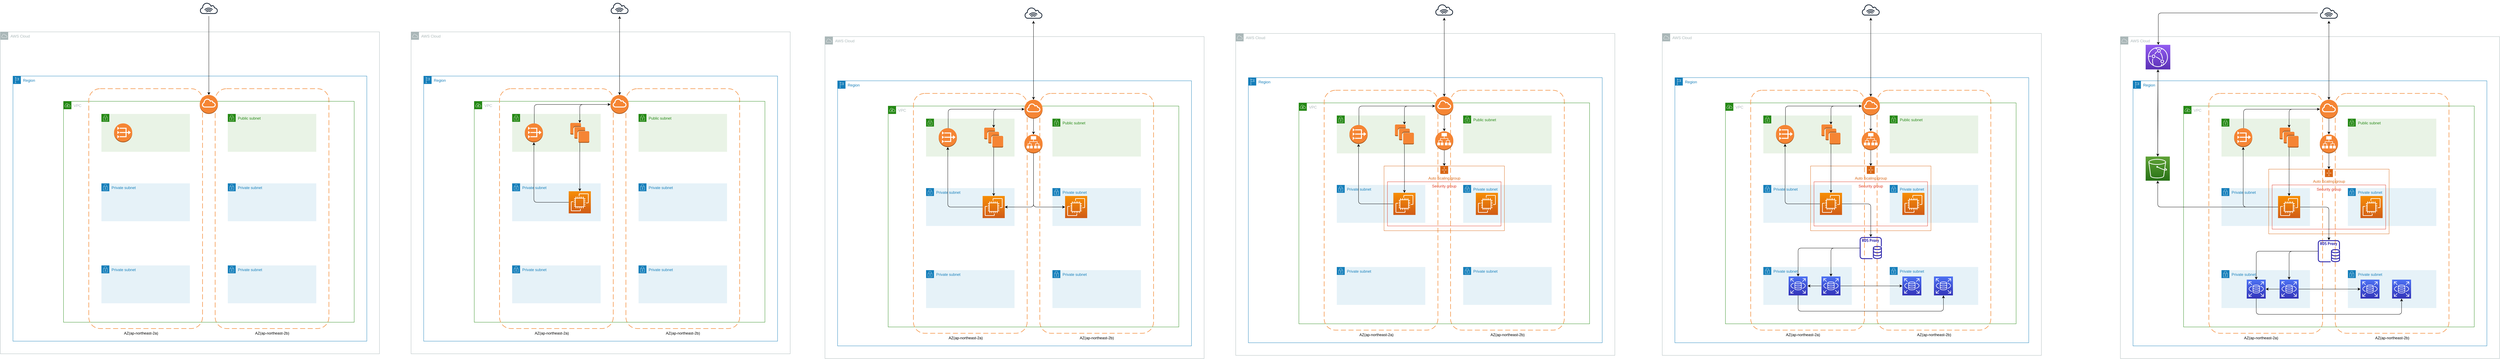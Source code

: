 <mxfile version="21.6.8" type="github">
  <diagram name="페이지-1" id="bWxtMR2rymYosVdc6D3Y">
    <mxGraphModel dx="6086" dy="3940" grid="1" gridSize="10" guides="1" tooltips="1" connect="1" arrows="1" fold="1" page="1" pageScale="1" pageWidth="827" pageHeight="1169" math="0" shadow="0">
      <root>
        <mxCell id="0" />
        <mxCell id="1" parent="0" />
        <mxCell id="vi08NnjOP0o5oi06P7eI-1" value="AWS Cloud" style="sketch=0;outlineConnect=0;gradientColor=none;html=1;whiteSpace=wrap;fontSize=12;fontStyle=0;shape=mxgraph.aws4.group;grIcon=mxgraph.aws4.group_aws_cloud;strokeColor=#AAB7B8;fillColor=none;verticalAlign=top;align=left;spacingLeft=30;fontColor=#AAB7B8;dashed=0;" vertex="1" parent="1">
          <mxGeometry x="880" y="125" width="1200" height="1020" as="geometry" />
        </mxCell>
        <mxCell id="vi08NnjOP0o5oi06P7eI-2" value="Region" style="points=[[0,0],[0.25,0],[0.5,0],[0.75,0],[1,0],[1,0.25],[1,0.5],[1,0.75],[1,1],[0.75,1],[0.5,1],[0.25,1],[0,1],[0,0.75],[0,0.5],[0,0.25]];outlineConnect=0;gradientColor=none;html=1;whiteSpace=wrap;fontSize=12;fontStyle=0;container=0;pointerEvents=0;collapsible=0;recursiveResize=0;shape=mxgraph.aws4.group;grIcon=mxgraph.aws4.group_region;strokeColor=#147EBA;fillColor=none;verticalAlign=top;align=left;spacingLeft=30;fontColor=#147EBA;" vertex="1" parent="1">
          <mxGeometry x="920" y="265" width="1120" height="840" as="geometry" />
        </mxCell>
        <mxCell id="vi08NnjOP0o5oi06P7eI-3" style="edgeStyle=orthogonalEdgeStyle;rounded=0;orthogonalLoop=1;jettySize=auto;html=1;" edge="1" parent="1" source="vi08NnjOP0o5oi06P7eI-5" target="vi08NnjOP0o5oi06P7eI-25">
          <mxGeometry relative="1" as="geometry" />
        </mxCell>
        <mxCell id="vi08NnjOP0o5oi06P7eI-5" value="" style="sketch=0;outlineConnect=0;fontColor=#232F3E;gradientColor=none;strokeColor=#232F3E;fillColor=#ffffff;dashed=0;verticalLabelPosition=bottom;verticalAlign=top;align=center;html=1;fontSize=12;fontStyle=0;shape=mxgraph.aws4.resourceIcon;resIcon=mxgraph.aws4.internet_alt1;" vertex="1" parent="1">
          <mxGeometry x="1505" y="25" width="70" height="50" as="geometry" />
        </mxCell>
        <mxCell id="vi08NnjOP0o5oi06P7eI-13" value="" style="rounded=1;arcSize=10;dashed=1;strokeColor=#F59D56;fillColor=none;gradientColor=none;dashPattern=8 4;strokeWidth=2;" vertex="1" parent="1">
          <mxGeometry x="1560" y="305" width="360" height="760" as="geometry" />
        </mxCell>
        <mxCell id="vi08NnjOP0o5oi06P7eI-14" value="Private subnet" style="points=[[0,0],[0.25,0],[0.5,0],[0.75,0],[1,0],[1,0.25],[1,0.5],[1,0.75],[1,1],[0.75,1],[0.5,1],[0.25,1],[0,1],[0,0.75],[0,0.5],[0,0.25]];outlineConnect=0;gradientColor=none;html=1;whiteSpace=wrap;fontSize=12;fontStyle=0;container=1;pointerEvents=0;collapsible=0;recursiveResize=0;shape=mxgraph.aws4.group;grIcon=mxgraph.aws4.group_security_group;grStroke=0;strokeColor=#147EBA;fillColor=#E6F2F8;verticalAlign=top;align=left;spacingLeft=30;fontColor=#147EBA;dashed=0;" vertex="1" parent="1">
          <mxGeometry x="1600" y="605" width="280" height="120" as="geometry" />
        </mxCell>
        <mxCell id="vi08NnjOP0o5oi06P7eI-15" value="VPC" style="points=[[0,0],[0.25,0],[0.5,0],[0.75,0],[1,0],[1,0.25],[1,0.5],[1,0.75],[1,1],[0.75,1],[0.5,1],[0.25,1],[0,1],[0,0.75],[0,0.5],[0,0.25]];outlineConnect=0;gradientColor=none;html=1;whiteSpace=wrap;fontSize=12;fontStyle=0;container=1;pointerEvents=0;collapsible=0;recursiveResize=0;shape=mxgraph.aws4.group;grIcon=mxgraph.aws4.group_vpc;strokeColor=#248814;fillColor=none;verticalAlign=top;align=left;spacingLeft=30;fontColor=#AAB7B8;dashed=0;" vertex="1" parent="1">
          <mxGeometry x="1080" y="345" width="920" height="700" as="geometry" />
        </mxCell>
        <mxCell id="vi08NnjOP0o5oi06P7eI-16" value="" style="rounded=1;arcSize=10;dashed=1;strokeColor=#F59D56;fillColor=none;gradientColor=none;dashPattern=8 4;strokeWidth=2;" vertex="1" parent="vi08NnjOP0o5oi06P7eI-15">
          <mxGeometry x="80" y="-40" width="360" height="760" as="geometry" />
        </mxCell>
        <mxCell id="vi08NnjOP0o5oi06P7eI-17" value="" style="points=[[0,0],[0.25,0],[0.5,0],[0.75,0],[1,0],[1,0.25],[1,0.5],[1,0.75],[1,1],[0.75,1],[0.5,1],[0.25,1],[0,1],[0,0.75],[0,0.5],[0,0.25]];outlineConnect=0;gradientColor=none;html=1;whiteSpace=wrap;fontSize=12;fontStyle=0;container=1;pointerEvents=0;collapsible=0;recursiveResize=0;shape=mxgraph.aws4.group;grIcon=mxgraph.aws4.group_security_group;grStroke=0;strokeColor=#248814;fillColor=#E9F3E6;verticalAlign=top;align=left;spacingLeft=30;fontColor=#248814;dashed=0;" vertex="1" parent="vi08NnjOP0o5oi06P7eI-15">
          <mxGeometry x="120" y="40" width="280" height="120" as="geometry" />
        </mxCell>
        <mxCell id="vi08NnjOP0o5oi06P7eI-19" value="Private subnet" style="points=[[0,0],[0.25,0],[0.5,0],[0.75,0],[1,0],[1,0.25],[1,0.5],[1,0.75],[1,1],[0.75,1],[0.5,1],[0.25,1],[0,1],[0,0.75],[0,0.5],[0,0.25]];outlineConnect=0;gradientColor=none;html=1;whiteSpace=wrap;fontSize=12;fontStyle=0;container=1;pointerEvents=0;collapsible=0;recursiveResize=0;shape=mxgraph.aws4.group;grIcon=mxgraph.aws4.group_security_group;grStroke=0;strokeColor=#147EBA;fillColor=#E6F2F8;verticalAlign=top;align=left;spacingLeft=30;fontColor=#147EBA;dashed=0;" vertex="1" parent="vi08NnjOP0o5oi06P7eI-15">
          <mxGeometry x="120" y="260" width="280" height="120" as="geometry" />
        </mxCell>
        <mxCell id="vi08NnjOP0o5oi06P7eI-20" value="" style="outlineConnect=0;dashed=0;verticalLabelPosition=bottom;verticalAlign=top;align=center;html=1;shape=mxgraph.aws3.vpc_nat_gateway;fillColor=#F58534;gradientColor=none;" vertex="1" parent="vi08NnjOP0o5oi06P7eI-15">
          <mxGeometry x="160" y="70" width="57.5" height="60" as="geometry" />
        </mxCell>
        <mxCell id="vi08NnjOP0o5oi06P7eI-25" value="" style="outlineConnect=0;dashed=0;verticalLabelPosition=bottom;verticalAlign=top;align=center;html=1;shape=mxgraph.aws3.internet_gateway;fillColor=#F58534;gradientColor=none;" vertex="1" parent="vi08NnjOP0o5oi06P7eI-15">
          <mxGeometry x="431.25" y="-20" width="57.5" height="60" as="geometry" />
        </mxCell>
        <mxCell id="vi08NnjOP0o5oi06P7eI-30" value="Private subnet" style="points=[[0,0],[0.25,0],[0.5,0],[0.75,0],[1,0],[1,0.25],[1,0.5],[1,0.75],[1,1],[0.75,1],[0.5,1],[0.25,1],[0,1],[0,0.75],[0,0.5],[0,0.25]];outlineConnect=0;gradientColor=none;html=1;whiteSpace=wrap;fontSize=12;fontStyle=0;container=1;pointerEvents=0;collapsible=0;recursiveResize=0;shape=mxgraph.aws4.group;grIcon=mxgraph.aws4.group_security_group;grStroke=0;strokeColor=#147EBA;fillColor=#E6F2F8;verticalAlign=top;align=left;spacingLeft=30;fontColor=#147EBA;dashed=0;" vertex="1" parent="vi08NnjOP0o5oi06P7eI-15">
          <mxGeometry x="120" y="520" width="280" height="120" as="geometry" />
        </mxCell>
        <mxCell id="vi08NnjOP0o5oi06P7eI-41" value="Public subnet" style="points=[[0,0],[0.25,0],[0.5,0],[0.75,0],[1,0],[1,0.25],[1,0.5],[1,0.75],[1,1],[0.75,1],[0.5,1],[0.25,1],[0,1],[0,0.75],[0,0.5],[0,0.25]];outlineConnect=0;gradientColor=none;html=1;whiteSpace=wrap;fontSize=12;fontStyle=0;container=1;pointerEvents=0;collapsible=0;recursiveResize=0;shape=mxgraph.aws4.group;grIcon=mxgraph.aws4.group_security_group;grStroke=0;strokeColor=#248814;fillColor=#E9F3E6;verticalAlign=top;align=left;spacingLeft=30;fontColor=#248814;dashed=0;" vertex="1" parent="1">
          <mxGeometry x="1600" y="385" width="280" height="120" as="geometry" />
        </mxCell>
        <mxCell id="vi08NnjOP0o5oi06P7eI-43" value="AZ(ap-northeast-2a)" style="text;html=1;align=center;verticalAlign=middle;resizable=0;points=[];autosize=1;strokeColor=none;fillColor=none;" vertex="1" parent="1">
          <mxGeometry x="1260" y="1065" width="130" height="30" as="geometry" />
        </mxCell>
        <mxCell id="vi08NnjOP0o5oi06P7eI-44" value="AZ(ap-northeast-2b)" style="text;html=1;align=center;verticalAlign=middle;resizable=0;points=[];autosize=1;strokeColor=none;fillColor=none;" vertex="1" parent="1">
          <mxGeometry x="1675" y="1065" width="130" height="30" as="geometry" />
        </mxCell>
        <mxCell id="vi08NnjOP0o5oi06P7eI-45" value="Private subnet" style="points=[[0,0],[0.25,0],[0.5,0],[0.75,0],[1,0],[1,0.25],[1,0.5],[1,0.75],[1,1],[0.75,1],[0.5,1],[0.25,1],[0,1],[0,0.75],[0,0.5],[0,0.25]];outlineConnect=0;gradientColor=none;html=1;whiteSpace=wrap;fontSize=12;fontStyle=0;container=1;pointerEvents=0;collapsible=0;recursiveResize=0;shape=mxgraph.aws4.group;grIcon=mxgraph.aws4.group_security_group;grStroke=0;strokeColor=#147EBA;fillColor=#E6F2F8;verticalAlign=top;align=left;spacingLeft=30;fontColor=#147EBA;dashed=0;" vertex="1" parent="1">
          <mxGeometry x="1600" y="865" width="280" height="120" as="geometry" />
        </mxCell>
        <mxCell id="vi08NnjOP0o5oi06P7eI-51" value="AWS Cloud" style="sketch=0;outlineConnect=0;gradientColor=none;html=1;whiteSpace=wrap;fontSize=12;fontStyle=0;shape=mxgraph.aws4.group;grIcon=mxgraph.aws4.group_aws_cloud;strokeColor=#AAB7B8;fillColor=none;verticalAlign=top;align=left;spacingLeft=30;fontColor=#AAB7B8;dashed=0;" vertex="1" parent="1">
          <mxGeometry x="2180" y="125" width="1200" height="1020" as="geometry" />
        </mxCell>
        <mxCell id="vi08NnjOP0o5oi06P7eI-52" value="Region" style="points=[[0,0],[0.25,0],[0.5,0],[0.75,0],[1,0],[1,0.25],[1,0.5],[1,0.75],[1,1],[0.75,1],[0.5,1],[0.25,1],[0,1],[0,0.75],[0,0.5],[0,0.25]];outlineConnect=0;gradientColor=none;html=1;whiteSpace=wrap;fontSize=12;fontStyle=0;container=0;pointerEvents=0;collapsible=0;recursiveResize=0;shape=mxgraph.aws4.group;grIcon=mxgraph.aws4.group_region;strokeColor=#147EBA;fillColor=none;verticalAlign=top;align=left;spacingLeft=30;fontColor=#147EBA;" vertex="1" parent="1">
          <mxGeometry x="2220" y="265" width="1120" height="840" as="geometry" />
        </mxCell>
        <mxCell id="vi08NnjOP0o5oi06P7eI-53" style="edgeStyle=orthogonalEdgeStyle;rounded=0;orthogonalLoop=1;jettySize=auto;html=1;" edge="1" parent="1" source="vi08NnjOP0o5oi06P7eI-55" target="vi08NnjOP0o5oi06P7eI-75">
          <mxGeometry relative="1" as="geometry" />
        </mxCell>
        <mxCell id="vi08NnjOP0o5oi06P7eI-55" value="" style="sketch=0;outlineConnect=0;fontColor=#232F3E;gradientColor=none;strokeColor=#232F3E;fillColor=#ffffff;dashed=0;verticalLabelPosition=bottom;verticalAlign=top;align=center;html=1;fontSize=12;fontStyle=0;shape=mxgraph.aws4.resourceIcon;resIcon=mxgraph.aws4.internet_alt1;" vertex="1" parent="1">
          <mxGeometry x="2805" y="25" width="70" height="50" as="geometry" />
        </mxCell>
        <mxCell id="vi08NnjOP0o5oi06P7eI-56" style="edgeStyle=orthogonalEdgeStyle;rounded=0;orthogonalLoop=1;jettySize=auto;html=1;" edge="1" parent="1" source="vi08NnjOP0o5oi06P7eI-75" target="vi08NnjOP0o5oi06P7eI-55">
          <mxGeometry relative="1" as="geometry" />
        </mxCell>
        <mxCell id="vi08NnjOP0o5oi06P7eI-63" value="" style="rounded=1;arcSize=10;dashed=1;strokeColor=#F59D56;fillColor=none;gradientColor=none;dashPattern=8 4;strokeWidth=2;" vertex="1" parent="1">
          <mxGeometry x="2860" y="305" width="360" height="760" as="geometry" />
        </mxCell>
        <mxCell id="vi08NnjOP0o5oi06P7eI-64" value="Private subnet" style="points=[[0,0],[0.25,0],[0.5,0],[0.75,0],[1,0],[1,0.25],[1,0.5],[1,0.75],[1,1],[0.75,1],[0.5,1],[0.25,1],[0,1],[0,0.75],[0,0.5],[0,0.25]];outlineConnect=0;gradientColor=none;html=1;whiteSpace=wrap;fontSize=12;fontStyle=0;container=1;pointerEvents=0;collapsible=0;recursiveResize=0;shape=mxgraph.aws4.group;grIcon=mxgraph.aws4.group_security_group;grStroke=0;strokeColor=#147EBA;fillColor=#E6F2F8;verticalAlign=top;align=left;spacingLeft=30;fontColor=#147EBA;dashed=0;" vertex="1" parent="1">
          <mxGeometry x="2900" y="605" width="280" height="120" as="geometry" />
        </mxCell>
        <mxCell id="vi08NnjOP0o5oi06P7eI-65" value="VPC" style="points=[[0,0],[0.25,0],[0.5,0],[0.75,0],[1,0],[1,0.25],[1,0.5],[1,0.75],[1,1],[0.75,1],[0.5,1],[0.25,1],[0,1],[0,0.75],[0,0.5],[0,0.25]];outlineConnect=0;gradientColor=none;html=1;whiteSpace=wrap;fontSize=12;fontStyle=0;container=1;pointerEvents=0;collapsible=0;recursiveResize=0;shape=mxgraph.aws4.group;grIcon=mxgraph.aws4.group_vpc;strokeColor=#248814;fillColor=none;verticalAlign=top;align=left;spacingLeft=30;fontColor=#AAB7B8;dashed=0;" vertex="1" parent="1">
          <mxGeometry x="2380" y="345" width="920" height="700" as="geometry" />
        </mxCell>
        <mxCell id="vi08NnjOP0o5oi06P7eI-66" value="" style="rounded=1;arcSize=10;dashed=1;strokeColor=#F59D56;fillColor=none;gradientColor=none;dashPattern=8 4;strokeWidth=2;" vertex="1" parent="vi08NnjOP0o5oi06P7eI-65">
          <mxGeometry x="80" y="-40" width="360" height="760" as="geometry" />
        </mxCell>
        <mxCell id="vi08NnjOP0o5oi06P7eI-67" value="" style="points=[[0,0],[0.25,0],[0.5,0],[0.75,0],[1,0],[1,0.25],[1,0.5],[1,0.75],[1,1],[0.75,1],[0.5,1],[0.25,1],[0,1],[0,0.75],[0,0.5],[0,0.25]];outlineConnect=0;gradientColor=none;html=1;whiteSpace=wrap;fontSize=12;fontStyle=0;container=1;pointerEvents=0;collapsible=0;recursiveResize=0;shape=mxgraph.aws4.group;grIcon=mxgraph.aws4.group_security_group;grStroke=0;strokeColor=#248814;fillColor=#E9F3E6;verticalAlign=top;align=left;spacingLeft=30;fontColor=#248814;dashed=0;" vertex="1" parent="vi08NnjOP0o5oi06P7eI-65">
          <mxGeometry x="120" y="40" width="280" height="120" as="geometry" />
        </mxCell>
        <mxCell id="vi08NnjOP0o5oi06P7eI-68" value="" style="outlineConnect=0;dashed=0;verticalLabelPosition=bottom;verticalAlign=top;align=center;html=1;shape=mxgraph.aws3.instances;fillColor=#F58534;gradientColor=none;" vertex="1" parent="vi08NnjOP0o5oi06P7eI-67">
          <mxGeometry x="184" y="28.5" width="60" height="63" as="geometry" />
        </mxCell>
        <mxCell id="vi08NnjOP0o5oi06P7eI-69" value="Private subnet" style="points=[[0,0],[0.25,0],[0.5,0],[0.75,0],[1,0],[1,0.25],[1,0.5],[1,0.75],[1,1],[0.75,1],[0.5,1],[0.25,1],[0,1],[0,0.75],[0,0.5],[0,0.25]];outlineConnect=0;gradientColor=none;html=1;whiteSpace=wrap;fontSize=12;fontStyle=0;container=1;pointerEvents=0;collapsible=0;recursiveResize=0;shape=mxgraph.aws4.group;grIcon=mxgraph.aws4.group_security_group;grStroke=0;strokeColor=#147EBA;fillColor=#E6F2F8;verticalAlign=top;align=left;spacingLeft=30;fontColor=#147EBA;dashed=0;" vertex="1" parent="vi08NnjOP0o5oi06P7eI-65">
          <mxGeometry x="120" y="260" width="280" height="120" as="geometry" />
        </mxCell>
        <mxCell id="vi08NnjOP0o5oi06P7eI-70" value="" style="outlineConnect=0;dashed=0;verticalLabelPosition=bottom;verticalAlign=top;align=center;html=1;shape=mxgraph.aws3.vpc_nat_gateway;fillColor=#F58534;gradientColor=none;" vertex="1" parent="vi08NnjOP0o5oi06P7eI-65">
          <mxGeometry x="160" y="70" width="57.5" height="60" as="geometry" />
        </mxCell>
        <mxCell id="vi08NnjOP0o5oi06P7eI-72" style="edgeStyle=orthogonalEdgeStyle;rounded=1;orthogonalLoop=1;jettySize=auto;html=1;" edge="1" parent="vi08NnjOP0o5oi06P7eI-65" source="vi08NnjOP0o5oi06P7eI-85" target="vi08NnjOP0o5oi06P7eI-70">
          <mxGeometry relative="1" as="geometry" />
        </mxCell>
        <mxCell id="vi08NnjOP0o5oi06P7eI-74" style="edgeStyle=orthogonalEdgeStyle;rounded=0;orthogonalLoop=1;jettySize=auto;html=1;" edge="1" parent="vi08NnjOP0o5oi06P7eI-65" source="vi08NnjOP0o5oi06P7eI-68" target="vi08NnjOP0o5oi06P7eI-85">
          <mxGeometry relative="1" as="geometry" />
        </mxCell>
        <mxCell id="vi08NnjOP0o5oi06P7eI-75" value="" style="outlineConnect=0;dashed=0;verticalLabelPosition=bottom;verticalAlign=top;align=center;html=1;shape=mxgraph.aws3.internet_gateway;fillColor=#F58534;gradientColor=none;" vertex="1" parent="vi08NnjOP0o5oi06P7eI-65">
          <mxGeometry x="431.25" y="-20" width="57.5" height="60" as="geometry" />
        </mxCell>
        <mxCell id="vi08NnjOP0o5oi06P7eI-76" style="edgeStyle=orthogonalEdgeStyle;rounded=1;orthogonalLoop=1;jettySize=auto;html=1;entryX=0;entryY=0.5;entryDx=0;entryDy=0;entryPerimeter=0;" edge="1" parent="vi08NnjOP0o5oi06P7eI-65" source="vi08NnjOP0o5oi06P7eI-70" target="vi08NnjOP0o5oi06P7eI-75">
          <mxGeometry relative="1" as="geometry">
            <Array as="points">
              <mxPoint x="190" y="10" />
            </Array>
          </mxGeometry>
        </mxCell>
        <mxCell id="vi08NnjOP0o5oi06P7eI-77" style="edgeStyle=orthogonalEdgeStyle;rounded=1;orthogonalLoop=1;jettySize=auto;html=1;" edge="1" parent="vi08NnjOP0o5oi06P7eI-65" source="vi08NnjOP0o5oi06P7eI-75" target="vi08NnjOP0o5oi06P7eI-68">
          <mxGeometry relative="1" as="geometry" />
        </mxCell>
        <mxCell id="vi08NnjOP0o5oi06P7eI-80" value="Private subnet" style="points=[[0,0],[0.25,0],[0.5,0],[0.75,0],[1,0],[1,0.25],[1,0.5],[1,0.75],[1,1],[0.75,1],[0.5,1],[0.25,1],[0,1],[0,0.75],[0,0.5],[0,0.25]];outlineConnect=0;gradientColor=none;html=1;whiteSpace=wrap;fontSize=12;fontStyle=0;container=1;pointerEvents=0;collapsible=0;recursiveResize=0;shape=mxgraph.aws4.group;grIcon=mxgraph.aws4.group_security_group;grStroke=0;strokeColor=#147EBA;fillColor=#E6F2F8;verticalAlign=top;align=left;spacingLeft=30;fontColor=#147EBA;dashed=0;" vertex="1" parent="vi08NnjOP0o5oi06P7eI-65">
          <mxGeometry x="120" y="520" width="280" height="120" as="geometry" />
        </mxCell>
        <mxCell id="vi08NnjOP0o5oi06P7eI-85" value="" style="sketch=0;points=[[0,0,0],[0.25,0,0],[0.5,0,0],[0.75,0,0],[1,0,0],[0,1,0],[0.25,1,0],[0.5,1,0],[0.75,1,0],[1,1,0],[0,0.25,0],[0,0.5,0],[0,0.75,0],[1,0.25,0],[1,0.5,0],[1,0.75,0]];outlineConnect=0;fontColor=#232F3E;gradientColor=#F78E04;gradientDirection=north;fillColor=#D05C17;strokeColor=#ffffff;dashed=0;verticalLabelPosition=bottom;verticalAlign=top;align=center;html=1;fontSize=12;fontStyle=0;aspect=fixed;shape=mxgraph.aws4.resourceIcon;resIcon=mxgraph.aws4.ec2;" vertex="1" parent="vi08NnjOP0o5oi06P7eI-65">
          <mxGeometry x="299" y="285" width="70" height="70" as="geometry" />
        </mxCell>
        <mxCell id="vi08NnjOP0o5oi06P7eI-91" value="Public subnet" style="points=[[0,0],[0.25,0],[0.5,0],[0.75,0],[1,0],[1,0.25],[1,0.5],[1,0.75],[1,1],[0.75,1],[0.5,1],[0.25,1],[0,1],[0,0.75],[0,0.5],[0,0.25]];outlineConnect=0;gradientColor=none;html=1;whiteSpace=wrap;fontSize=12;fontStyle=0;container=1;pointerEvents=0;collapsible=0;recursiveResize=0;shape=mxgraph.aws4.group;grIcon=mxgraph.aws4.group_security_group;grStroke=0;strokeColor=#248814;fillColor=#E9F3E6;verticalAlign=top;align=left;spacingLeft=30;fontColor=#248814;dashed=0;" vertex="1" parent="1">
          <mxGeometry x="2900" y="385" width="280" height="120" as="geometry" />
        </mxCell>
        <mxCell id="vi08NnjOP0o5oi06P7eI-92" value="AZ(ap-northeast-2a)" style="text;html=1;align=center;verticalAlign=middle;resizable=0;points=[];autosize=1;strokeColor=none;fillColor=none;" vertex="1" parent="1">
          <mxGeometry x="2560" y="1065" width="130" height="30" as="geometry" />
        </mxCell>
        <mxCell id="vi08NnjOP0o5oi06P7eI-93" value="AZ(ap-northeast-2b)" style="text;html=1;align=center;verticalAlign=middle;resizable=0;points=[];autosize=1;strokeColor=none;fillColor=none;" vertex="1" parent="1">
          <mxGeometry x="2975" y="1065" width="130" height="30" as="geometry" />
        </mxCell>
        <mxCell id="vi08NnjOP0o5oi06P7eI-94" value="Private subnet" style="points=[[0,0],[0.25,0],[0.5,0],[0.75,0],[1,0],[1,0.25],[1,0.5],[1,0.75],[1,1],[0.75,1],[0.5,1],[0.25,1],[0,1],[0,0.75],[0,0.5],[0,0.25]];outlineConnect=0;gradientColor=none;html=1;whiteSpace=wrap;fontSize=12;fontStyle=0;container=1;pointerEvents=0;collapsible=0;recursiveResize=0;shape=mxgraph.aws4.group;grIcon=mxgraph.aws4.group_security_group;grStroke=0;strokeColor=#147EBA;fillColor=#E6F2F8;verticalAlign=top;align=left;spacingLeft=30;fontColor=#147EBA;dashed=0;" vertex="1" parent="1">
          <mxGeometry x="2900" y="865" width="280" height="120" as="geometry" />
        </mxCell>
        <mxCell id="vi08NnjOP0o5oi06P7eI-100" value="AWS Cloud" style="sketch=0;outlineConnect=0;gradientColor=none;html=1;whiteSpace=wrap;fontSize=12;fontStyle=0;shape=mxgraph.aws4.group;grIcon=mxgraph.aws4.group_aws_cloud;strokeColor=#AAB7B8;fillColor=none;verticalAlign=top;align=left;spacingLeft=30;fontColor=#AAB7B8;dashed=0;" vertex="1" parent="1">
          <mxGeometry x="3490" y="140" width="1200" height="1020" as="geometry" />
        </mxCell>
        <mxCell id="vi08NnjOP0o5oi06P7eI-101" value="Region" style="points=[[0,0],[0.25,0],[0.5,0],[0.75,0],[1,0],[1,0.25],[1,0.5],[1,0.75],[1,1],[0.75,1],[0.5,1],[0.25,1],[0,1],[0,0.75],[0,0.5],[0,0.25]];outlineConnect=0;gradientColor=none;html=1;whiteSpace=wrap;fontSize=12;fontStyle=0;container=0;pointerEvents=0;collapsible=0;recursiveResize=0;shape=mxgraph.aws4.group;grIcon=mxgraph.aws4.group_region;strokeColor=#147EBA;fillColor=none;verticalAlign=top;align=left;spacingLeft=30;fontColor=#147EBA;" vertex="1" parent="1">
          <mxGeometry x="3530" y="280" width="1120" height="840" as="geometry" />
        </mxCell>
        <mxCell id="vi08NnjOP0o5oi06P7eI-102" style="edgeStyle=orthogonalEdgeStyle;rounded=0;orthogonalLoop=1;jettySize=auto;html=1;" edge="1" parent="1" source="vi08NnjOP0o5oi06P7eI-104" target="vi08NnjOP0o5oi06P7eI-124">
          <mxGeometry relative="1" as="geometry" />
        </mxCell>
        <mxCell id="vi08NnjOP0o5oi06P7eI-104" value="" style="sketch=0;outlineConnect=0;fontColor=#232F3E;gradientColor=none;strokeColor=#232F3E;fillColor=#ffffff;dashed=0;verticalLabelPosition=bottom;verticalAlign=top;align=center;html=1;fontSize=12;fontStyle=0;shape=mxgraph.aws4.resourceIcon;resIcon=mxgraph.aws4.internet_alt1;" vertex="1" parent="1">
          <mxGeometry x="4115" y="40" width="70" height="50" as="geometry" />
        </mxCell>
        <mxCell id="vi08NnjOP0o5oi06P7eI-105" style="edgeStyle=orthogonalEdgeStyle;rounded=0;orthogonalLoop=1;jettySize=auto;html=1;" edge="1" parent="1" source="vi08NnjOP0o5oi06P7eI-124" target="vi08NnjOP0o5oi06P7eI-104">
          <mxGeometry relative="1" as="geometry" />
        </mxCell>
        <mxCell id="vi08NnjOP0o5oi06P7eI-112" value="" style="rounded=1;arcSize=10;dashed=1;strokeColor=#F59D56;fillColor=none;gradientColor=none;dashPattern=8 4;strokeWidth=2;" vertex="1" parent="1">
          <mxGeometry x="4170" y="320" width="360" height="760" as="geometry" />
        </mxCell>
        <mxCell id="vi08NnjOP0o5oi06P7eI-113" value="Private subnet" style="points=[[0,0],[0.25,0],[0.5,0],[0.75,0],[1,0],[1,0.25],[1,0.5],[1,0.75],[1,1],[0.75,1],[0.5,1],[0.25,1],[0,1],[0,0.75],[0,0.5],[0,0.25]];outlineConnect=0;gradientColor=none;html=1;whiteSpace=wrap;fontSize=12;fontStyle=0;container=1;pointerEvents=0;collapsible=0;recursiveResize=0;shape=mxgraph.aws4.group;grIcon=mxgraph.aws4.group_security_group;grStroke=0;strokeColor=#147EBA;fillColor=#E6F2F8;verticalAlign=top;align=left;spacingLeft=30;fontColor=#147EBA;dashed=0;" vertex="1" parent="1">
          <mxGeometry x="4210" y="620" width="280" height="120" as="geometry" />
        </mxCell>
        <mxCell id="vi08NnjOP0o5oi06P7eI-114" value="VPC" style="points=[[0,0],[0.25,0],[0.5,0],[0.75,0],[1,0],[1,0.25],[1,0.5],[1,0.75],[1,1],[0.75,1],[0.5,1],[0.25,1],[0,1],[0,0.75],[0,0.5],[0,0.25]];outlineConnect=0;gradientColor=none;html=1;whiteSpace=wrap;fontSize=12;fontStyle=0;container=1;pointerEvents=0;collapsible=0;recursiveResize=0;shape=mxgraph.aws4.group;grIcon=mxgraph.aws4.group_vpc;strokeColor=#248814;fillColor=none;verticalAlign=top;align=left;spacingLeft=30;fontColor=#AAB7B8;dashed=0;" vertex="1" parent="1">
          <mxGeometry x="3690" y="360" width="920" height="700" as="geometry" />
        </mxCell>
        <mxCell id="vi08NnjOP0o5oi06P7eI-115" value="" style="rounded=1;arcSize=10;dashed=1;strokeColor=#F59D56;fillColor=none;gradientColor=none;dashPattern=8 4;strokeWidth=2;" vertex="1" parent="vi08NnjOP0o5oi06P7eI-114">
          <mxGeometry x="80" y="-40" width="360" height="760" as="geometry" />
        </mxCell>
        <mxCell id="vi08NnjOP0o5oi06P7eI-116" value="" style="points=[[0,0],[0.25,0],[0.5,0],[0.75,0],[1,0],[1,0.25],[1,0.5],[1,0.75],[1,1],[0.75,1],[0.5,1],[0.25,1],[0,1],[0,0.75],[0,0.5],[0,0.25]];outlineConnect=0;gradientColor=none;html=1;whiteSpace=wrap;fontSize=12;fontStyle=0;container=1;pointerEvents=0;collapsible=0;recursiveResize=0;shape=mxgraph.aws4.group;grIcon=mxgraph.aws4.group_security_group;grStroke=0;strokeColor=#248814;fillColor=#E9F3E6;verticalAlign=top;align=left;spacingLeft=30;fontColor=#248814;dashed=0;" vertex="1" parent="vi08NnjOP0o5oi06P7eI-114">
          <mxGeometry x="120" y="40" width="280" height="120" as="geometry" />
        </mxCell>
        <mxCell id="vi08NnjOP0o5oi06P7eI-117" value="" style="outlineConnect=0;dashed=0;verticalLabelPosition=bottom;verticalAlign=top;align=center;html=1;shape=mxgraph.aws3.instances;fillColor=#F58534;gradientColor=none;" vertex="1" parent="vi08NnjOP0o5oi06P7eI-116">
          <mxGeometry x="184" y="28.5" width="60" height="63" as="geometry" />
        </mxCell>
        <mxCell id="vi08NnjOP0o5oi06P7eI-118" value="Private subnet" style="points=[[0,0],[0.25,0],[0.5,0],[0.75,0],[1,0],[1,0.25],[1,0.5],[1,0.75],[1,1],[0.75,1],[0.5,1],[0.25,1],[0,1],[0,0.75],[0,0.5],[0,0.25]];outlineConnect=0;gradientColor=none;html=1;whiteSpace=wrap;fontSize=12;fontStyle=0;container=1;pointerEvents=0;collapsible=0;recursiveResize=0;shape=mxgraph.aws4.group;grIcon=mxgraph.aws4.group_security_group;grStroke=0;strokeColor=#147EBA;fillColor=#E6F2F8;verticalAlign=top;align=left;spacingLeft=30;fontColor=#147EBA;dashed=0;" vertex="1" parent="vi08NnjOP0o5oi06P7eI-114">
          <mxGeometry x="120" y="260" width="280" height="120" as="geometry" />
        </mxCell>
        <mxCell id="vi08NnjOP0o5oi06P7eI-119" value="" style="outlineConnect=0;dashed=0;verticalLabelPosition=bottom;verticalAlign=top;align=center;html=1;shape=mxgraph.aws3.vpc_nat_gateway;fillColor=#F58534;gradientColor=none;" vertex="1" parent="vi08NnjOP0o5oi06P7eI-114">
          <mxGeometry x="160" y="70" width="57.5" height="60" as="geometry" />
        </mxCell>
        <mxCell id="vi08NnjOP0o5oi06P7eI-121" style="edgeStyle=orthogonalEdgeStyle;rounded=1;orthogonalLoop=1;jettySize=auto;html=1;" edge="1" parent="vi08NnjOP0o5oi06P7eI-114" source="vi08NnjOP0o5oi06P7eI-134" target="vi08NnjOP0o5oi06P7eI-119">
          <mxGeometry relative="1" as="geometry" />
        </mxCell>
        <mxCell id="vi08NnjOP0o5oi06P7eI-123" style="edgeStyle=orthogonalEdgeStyle;rounded=0;orthogonalLoop=1;jettySize=auto;html=1;" edge="1" parent="vi08NnjOP0o5oi06P7eI-114" source="vi08NnjOP0o5oi06P7eI-117" target="vi08NnjOP0o5oi06P7eI-134">
          <mxGeometry relative="1" as="geometry" />
        </mxCell>
        <mxCell id="vi08NnjOP0o5oi06P7eI-124" value="" style="outlineConnect=0;dashed=0;verticalLabelPosition=bottom;verticalAlign=top;align=center;html=1;shape=mxgraph.aws3.internet_gateway;fillColor=#F58534;gradientColor=none;" vertex="1" parent="vi08NnjOP0o5oi06P7eI-114">
          <mxGeometry x="431.25" y="-20" width="57.5" height="60" as="geometry" />
        </mxCell>
        <mxCell id="vi08NnjOP0o5oi06P7eI-125" style="edgeStyle=orthogonalEdgeStyle;rounded=1;orthogonalLoop=1;jettySize=auto;html=1;entryX=0;entryY=0.5;entryDx=0;entryDy=0;entryPerimeter=0;" edge="1" parent="vi08NnjOP0o5oi06P7eI-114" source="vi08NnjOP0o5oi06P7eI-119" target="vi08NnjOP0o5oi06P7eI-124">
          <mxGeometry relative="1" as="geometry">
            <Array as="points">
              <mxPoint x="190" y="10" />
            </Array>
          </mxGeometry>
        </mxCell>
        <mxCell id="vi08NnjOP0o5oi06P7eI-126" style="edgeStyle=orthogonalEdgeStyle;rounded=1;orthogonalLoop=1;jettySize=auto;html=1;" edge="1" parent="vi08NnjOP0o5oi06P7eI-114" source="vi08NnjOP0o5oi06P7eI-124" target="vi08NnjOP0o5oi06P7eI-117">
          <mxGeometry relative="1" as="geometry" />
        </mxCell>
        <mxCell id="vi08NnjOP0o5oi06P7eI-248" style="edgeStyle=orthogonalEdgeStyle;rounded=1;orthogonalLoop=1;jettySize=auto;html=1;" edge="1" parent="vi08NnjOP0o5oi06P7eI-114" source="vi08NnjOP0o5oi06P7eI-127" target="vi08NnjOP0o5oi06P7eI-247">
          <mxGeometry relative="1" as="geometry">
            <Array as="points">
              <mxPoint x="460" y="320" />
            </Array>
          </mxGeometry>
        </mxCell>
        <mxCell id="vi08NnjOP0o5oi06P7eI-127" value="" style="outlineConnect=0;dashed=0;verticalLabelPosition=middle;verticalAlign=middle;align=left;html=1;shape=mxgraph.aws3.application_load_balancer;fillColor=#F58534;gradientColor=none;labelPosition=right;" vertex="1" parent="vi08NnjOP0o5oi06P7eI-114">
          <mxGeometry x="431.25" y="90" width="57.5" height="60" as="geometry" />
        </mxCell>
        <mxCell id="vi08NnjOP0o5oi06P7eI-128" style="edgeStyle=orthogonalEdgeStyle;rounded=1;orthogonalLoop=1;jettySize=auto;html=1;" edge="1" parent="vi08NnjOP0o5oi06P7eI-114" source="vi08NnjOP0o5oi06P7eI-127" target="vi08NnjOP0o5oi06P7eI-134">
          <mxGeometry relative="1" as="geometry">
            <mxPoint x="460.059" y="200" as="targetPoint" />
            <Array as="points">
              <mxPoint x="460" y="320" />
            </Array>
          </mxGeometry>
        </mxCell>
        <mxCell id="vi08NnjOP0o5oi06P7eI-129" value="Private subnet" style="points=[[0,0],[0.25,0],[0.5,0],[0.75,0],[1,0],[1,0.25],[1,0.5],[1,0.75],[1,1],[0.75,1],[0.5,1],[0.25,1],[0,1],[0,0.75],[0,0.5],[0,0.25]];outlineConnect=0;gradientColor=none;html=1;whiteSpace=wrap;fontSize=12;fontStyle=0;container=1;pointerEvents=0;collapsible=0;recursiveResize=0;shape=mxgraph.aws4.group;grIcon=mxgraph.aws4.group_security_group;grStroke=0;strokeColor=#147EBA;fillColor=#E6F2F8;verticalAlign=top;align=left;spacingLeft=30;fontColor=#147EBA;dashed=0;" vertex="1" parent="vi08NnjOP0o5oi06P7eI-114">
          <mxGeometry x="120" y="520" width="280" height="120" as="geometry" />
        </mxCell>
        <mxCell id="vi08NnjOP0o5oi06P7eI-130" style="edgeStyle=orthogonalEdgeStyle;rounded=0;orthogonalLoop=1;jettySize=auto;html=1;entryX=0.5;entryY=0;entryDx=0;entryDy=0;entryPerimeter=0;" edge="1" parent="vi08NnjOP0o5oi06P7eI-114" source="vi08NnjOP0o5oi06P7eI-124" target="vi08NnjOP0o5oi06P7eI-127">
          <mxGeometry relative="1" as="geometry" />
        </mxCell>
        <mxCell id="vi08NnjOP0o5oi06P7eI-134" value="" style="sketch=0;points=[[0,0,0],[0.25,0,0],[0.5,0,0],[0.75,0,0],[1,0,0],[0,1,0],[0.25,1,0],[0.5,1,0],[0.75,1,0],[1,1,0],[0,0.25,0],[0,0.5,0],[0,0.75,0],[1,0.25,0],[1,0.5,0],[1,0.75,0]];outlineConnect=0;fontColor=#232F3E;gradientColor=#F78E04;gradientDirection=north;fillColor=#D05C17;strokeColor=#ffffff;dashed=0;verticalLabelPosition=bottom;verticalAlign=top;align=center;html=1;fontSize=12;fontStyle=0;aspect=fixed;shape=mxgraph.aws4.resourceIcon;resIcon=mxgraph.aws4.ec2;" vertex="1" parent="vi08NnjOP0o5oi06P7eI-114">
          <mxGeometry x="299" y="285" width="70" height="70" as="geometry" />
        </mxCell>
        <mxCell id="vi08NnjOP0o5oi06P7eI-247" value="" style="sketch=0;points=[[0,0,0],[0.25,0,0],[0.5,0,0],[0.75,0,0],[1,0,0],[0,1,0],[0.25,1,0],[0.5,1,0],[0.75,1,0],[1,1,0],[0,0.25,0],[0,0.5,0],[0,0.75,0],[1,0.25,0],[1,0.5,0],[1,0.75,0]];outlineConnect=0;fontColor=#232F3E;gradientColor=#F78E04;gradientDirection=north;fillColor=#D05C17;strokeColor=#ffffff;dashed=0;verticalLabelPosition=bottom;verticalAlign=top;align=center;html=1;fontSize=12;fontStyle=0;aspect=fixed;shape=mxgraph.aws4.resourceIcon;resIcon=mxgraph.aws4.ec2;" vertex="1" parent="vi08NnjOP0o5oi06P7eI-114">
          <mxGeometry x="560" y="285" width="70" height="70" as="geometry" />
        </mxCell>
        <mxCell id="vi08NnjOP0o5oi06P7eI-140" value="Public subnet" style="points=[[0,0],[0.25,0],[0.5,0],[0.75,0],[1,0],[1,0.25],[1,0.5],[1,0.75],[1,1],[0.75,1],[0.5,1],[0.25,1],[0,1],[0,0.75],[0,0.5],[0,0.25]];outlineConnect=0;gradientColor=none;html=1;whiteSpace=wrap;fontSize=12;fontStyle=0;container=1;pointerEvents=0;collapsible=0;recursiveResize=0;shape=mxgraph.aws4.group;grIcon=mxgraph.aws4.group_security_group;grStroke=0;strokeColor=#248814;fillColor=#E9F3E6;verticalAlign=top;align=left;spacingLeft=30;fontColor=#248814;dashed=0;" vertex="1" parent="1">
          <mxGeometry x="4210" y="400" width="280" height="120" as="geometry" />
        </mxCell>
        <mxCell id="vi08NnjOP0o5oi06P7eI-141" value="AZ(ap-northeast-2a)" style="text;html=1;align=center;verticalAlign=middle;resizable=0;points=[];autosize=1;strokeColor=none;fillColor=none;" vertex="1" parent="1">
          <mxGeometry x="3870" y="1080" width="130" height="30" as="geometry" />
        </mxCell>
        <mxCell id="vi08NnjOP0o5oi06P7eI-142" value="AZ(ap-northeast-2b)" style="text;html=1;align=center;verticalAlign=middle;resizable=0;points=[];autosize=1;strokeColor=none;fillColor=none;" vertex="1" parent="1">
          <mxGeometry x="4285" y="1080" width="130" height="30" as="geometry" />
        </mxCell>
        <mxCell id="vi08NnjOP0o5oi06P7eI-143" value="Private subnet" style="points=[[0,0],[0.25,0],[0.5,0],[0.75,0],[1,0],[1,0.25],[1,0.5],[1,0.75],[1,1],[0.75,1],[0.5,1],[0.25,1],[0,1],[0,0.75],[0,0.5],[0,0.25]];outlineConnect=0;gradientColor=none;html=1;whiteSpace=wrap;fontSize=12;fontStyle=0;container=1;pointerEvents=0;collapsible=0;recursiveResize=0;shape=mxgraph.aws4.group;grIcon=mxgraph.aws4.group_security_group;grStroke=0;strokeColor=#147EBA;fillColor=#E6F2F8;verticalAlign=top;align=left;spacingLeft=30;fontColor=#147EBA;dashed=0;" vertex="1" parent="1">
          <mxGeometry x="4210" y="880" width="280" height="120" as="geometry" />
        </mxCell>
        <mxCell id="vi08NnjOP0o5oi06P7eI-149" value="AWS Cloud" style="sketch=0;outlineConnect=0;gradientColor=none;html=1;whiteSpace=wrap;fontSize=12;fontStyle=0;shape=mxgraph.aws4.group;grIcon=mxgraph.aws4.group_aws_cloud;strokeColor=#AAB7B8;fillColor=none;verticalAlign=top;align=left;spacingLeft=30;fontColor=#AAB7B8;dashed=0;" vertex="1" parent="1">
          <mxGeometry x="4790" y="130" width="1200" height="1020" as="geometry" />
        </mxCell>
        <mxCell id="vi08NnjOP0o5oi06P7eI-150" value="Region" style="points=[[0,0],[0.25,0],[0.5,0],[0.75,0],[1,0],[1,0.25],[1,0.5],[1,0.75],[1,1],[0.75,1],[0.5,1],[0.25,1],[0,1],[0,0.75],[0,0.5],[0,0.25]];outlineConnect=0;gradientColor=none;html=1;whiteSpace=wrap;fontSize=12;fontStyle=0;container=0;pointerEvents=0;collapsible=0;recursiveResize=0;shape=mxgraph.aws4.group;grIcon=mxgraph.aws4.group_region;strokeColor=#147EBA;fillColor=none;verticalAlign=top;align=left;spacingLeft=30;fontColor=#147EBA;" vertex="1" parent="1">
          <mxGeometry x="4830" y="270" width="1120" height="840" as="geometry" />
        </mxCell>
        <mxCell id="vi08NnjOP0o5oi06P7eI-151" style="edgeStyle=orthogonalEdgeStyle;rounded=0;orthogonalLoop=1;jettySize=auto;html=1;" edge="1" parent="1" source="vi08NnjOP0o5oi06P7eI-153" target="vi08NnjOP0o5oi06P7eI-173">
          <mxGeometry relative="1" as="geometry" />
        </mxCell>
        <mxCell id="vi08NnjOP0o5oi06P7eI-153" value="" style="sketch=0;outlineConnect=0;fontColor=#232F3E;gradientColor=none;strokeColor=#232F3E;fillColor=#ffffff;dashed=0;verticalLabelPosition=bottom;verticalAlign=top;align=center;html=1;fontSize=12;fontStyle=0;shape=mxgraph.aws4.resourceIcon;resIcon=mxgraph.aws4.internet_alt1;" vertex="1" parent="1">
          <mxGeometry x="5415" y="30" width="70" height="50" as="geometry" />
        </mxCell>
        <mxCell id="vi08NnjOP0o5oi06P7eI-154" style="edgeStyle=orthogonalEdgeStyle;rounded=0;orthogonalLoop=1;jettySize=auto;html=1;" edge="1" parent="1" source="vi08NnjOP0o5oi06P7eI-173" target="vi08NnjOP0o5oi06P7eI-153">
          <mxGeometry relative="1" as="geometry" />
        </mxCell>
        <mxCell id="vi08NnjOP0o5oi06P7eI-161" value="" style="rounded=1;arcSize=10;dashed=1;strokeColor=#F59D56;fillColor=none;gradientColor=none;dashPattern=8 4;strokeWidth=2;" vertex="1" parent="1">
          <mxGeometry x="5470" y="310" width="360" height="760" as="geometry" />
        </mxCell>
        <mxCell id="vi08NnjOP0o5oi06P7eI-162" value="Private subnet" style="points=[[0,0],[0.25,0],[0.5,0],[0.75,0],[1,0],[1,0.25],[1,0.5],[1,0.75],[1,1],[0.75,1],[0.5,1],[0.25,1],[0,1],[0,0.75],[0,0.5],[0,0.25]];outlineConnect=0;gradientColor=none;html=1;whiteSpace=wrap;fontSize=12;fontStyle=0;container=1;pointerEvents=0;collapsible=0;recursiveResize=0;shape=mxgraph.aws4.group;grIcon=mxgraph.aws4.group_security_group;grStroke=0;strokeColor=#147EBA;fillColor=#E6F2F8;verticalAlign=top;align=left;spacingLeft=30;fontColor=#147EBA;dashed=0;" vertex="1" parent="1">
          <mxGeometry x="5510" y="610" width="280" height="120" as="geometry" />
        </mxCell>
        <mxCell id="vi08NnjOP0o5oi06P7eI-163" value="VPC" style="points=[[0,0],[0.25,0],[0.5,0],[0.75,0],[1,0],[1,0.25],[1,0.5],[1,0.75],[1,1],[0.75,1],[0.5,1],[0.25,1],[0,1],[0,0.75],[0,0.5],[0,0.25]];outlineConnect=0;gradientColor=none;html=1;whiteSpace=wrap;fontSize=12;fontStyle=0;container=1;pointerEvents=0;collapsible=0;recursiveResize=0;shape=mxgraph.aws4.group;grIcon=mxgraph.aws4.group_vpc;strokeColor=#248814;fillColor=none;verticalAlign=top;align=left;spacingLeft=30;fontColor=#AAB7B8;dashed=0;" vertex="1" parent="1">
          <mxGeometry x="4990" y="350" width="920" height="700" as="geometry" />
        </mxCell>
        <mxCell id="vi08NnjOP0o5oi06P7eI-164" value="" style="rounded=1;arcSize=10;dashed=1;strokeColor=#F59D56;fillColor=none;gradientColor=none;dashPattern=8 4;strokeWidth=2;" vertex="1" parent="vi08NnjOP0o5oi06P7eI-163">
          <mxGeometry x="80" y="-40" width="360" height="760" as="geometry" />
        </mxCell>
        <mxCell id="vi08NnjOP0o5oi06P7eI-165" value="" style="points=[[0,0],[0.25,0],[0.5,0],[0.75,0],[1,0],[1,0.25],[1,0.5],[1,0.75],[1,1],[0.75,1],[0.5,1],[0.25,1],[0,1],[0,0.75],[0,0.5],[0,0.25]];outlineConnect=0;gradientColor=none;html=1;whiteSpace=wrap;fontSize=12;fontStyle=0;container=1;pointerEvents=0;collapsible=0;recursiveResize=0;shape=mxgraph.aws4.group;grIcon=mxgraph.aws4.group_security_group;grStroke=0;strokeColor=#248814;fillColor=#E9F3E6;verticalAlign=top;align=left;spacingLeft=30;fontColor=#248814;dashed=0;" vertex="1" parent="vi08NnjOP0o5oi06P7eI-163">
          <mxGeometry x="120" y="40" width="280" height="120" as="geometry" />
        </mxCell>
        <mxCell id="vi08NnjOP0o5oi06P7eI-166" value="" style="outlineConnect=0;dashed=0;verticalLabelPosition=bottom;verticalAlign=top;align=center;html=1;shape=mxgraph.aws3.instances;fillColor=#F58534;gradientColor=none;" vertex="1" parent="vi08NnjOP0o5oi06P7eI-165">
          <mxGeometry x="184" y="28.5" width="60" height="63" as="geometry" />
        </mxCell>
        <mxCell id="vi08NnjOP0o5oi06P7eI-167" value="Private subnet" style="points=[[0,0],[0.25,0],[0.5,0],[0.75,0],[1,0],[1,0.25],[1,0.5],[1,0.75],[1,1],[0.75,1],[0.5,1],[0.25,1],[0,1],[0,0.75],[0,0.5],[0,0.25]];outlineConnect=0;gradientColor=none;html=1;whiteSpace=wrap;fontSize=12;fontStyle=0;container=1;pointerEvents=0;collapsible=0;recursiveResize=0;shape=mxgraph.aws4.group;grIcon=mxgraph.aws4.group_security_group;grStroke=0;strokeColor=#147EBA;fillColor=#E6F2F8;verticalAlign=top;align=left;spacingLeft=30;fontColor=#147EBA;dashed=0;" vertex="1" parent="vi08NnjOP0o5oi06P7eI-163">
          <mxGeometry x="120" y="260" width="280" height="120" as="geometry" />
        </mxCell>
        <mxCell id="vi08NnjOP0o5oi06P7eI-168" value="" style="outlineConnect=0;dashed=0;verticalLabelPosition=bottom;verticalAlign=top;align=center;html=1;shape=mxgraph.aws3.vpc_nat_gateway;fillColor=#F58534;gradientColor=none;" vertex="1" parent="vi08NnjOP0o5oi06P7eI-163">
          <mxGeometry x="160" y="70" width="57.5" height="60" as="geometry" />
        </mxCell>
        <mxCell id="vi08NnjOP0o5oi06P7eI-169" value="Auto Scaling group" style="points=[[0,0],[0.25,0],[0.5,0],[0.75,0],[1,0],[1,0.25],[1,0.5],[1,0.75],[1,1],[0.75,1],[0.5,1],[0.25,1],[0,1],[0,0.75],[0,0.5],[0,0.25]];outlineConnect=0;gradientColor=none;html=1;whiteSpace=wrap;fontSize=12;fontStyle=0;container=1;pointerEvents=0;collapsible=0;recursiveResize=0;shape=mxgraph.aws4.groupCenter;grIcon=mxgraph.aws4.group_auto_scaling_group;grStroke=1;strokeColor=#D86613;fillColor=none;verticalAlign=top;align=center;fontColor=#D86613;spacingTop=25;" vertex="1" parent="vi08NnjOP0o5oi06P7eI-163">
          <mxGeometry x="269.5" y="200" width="381" height="205" as="geometry" />
        </mxCell>
        <mxCell id="vi08NnjOP0o5oi06P7eI-170" style="edgeStyle=orthogonalEdgeStyle;rounded=1;orthogonalLoop=1;jettySize=auto;html=1;" edge="1" parent="vi08NnjOP0o5oi06P7eI-163" source="vi08NnjOP0o5oi06P7eI-183" target="vi08NnjOP0o5oi06P7eI-168">
          <mxGeometry relative="1" as="geometry" />
        </mxCell>
        <mxCell id="vi08NnjOP0o5oi06P7eI-171" value="Security group" style="fillColor=none;strokeColor=#DD3522;verticalAlign=top;fontStyle=0;fontColor=#DD3522;whiteSpace=wrap;html=1;" vertex="1" parent="vi08NnjOP0o5oi06P7eI-163">
          <mxGeometry x="280.25" y="250" width="359.5" height="140" as="geometry" />
        </mxCell>
        <mxCell id="vi08NnjOP0o5oi06P7eI-172" style="edgeStyle=orthogonalEdgeStyle;rounded=0;orthogonalLoop=1;jettySize=auto;html=1;" edge="1" parent="vi08NnjOP0o5oi06P7eI-163" source="vi08NnjOP0o5oi06P7eI-166" target="vi08NnjOP0o5oi06P7eI-183">
          <mxGeometry relative="1" as="geometry" />
        </mxCell>
        <mxCell id="vi08NnjOP0o5oi06P7eI-173" value="" style="outlineConnect=0;dashed=0;verticalLabelPosition=bottom;verticalAlign=top;align=center;html=1;shape=mxgraph.aws3.internet_gateway;fillColor=#F58534;gradientColor=none;" vertex="1" parent="vi08NnjOP0o5oi06P7eI-163">
          <mxGeometry x="431.25" y="-20" width="57.5" height="60" as="geometry" />
        </mxCell>
        <mxCell id="vi08NnjOP0o5oi06P7eI-174" style="edgeStyle=orthogonalEdgeStyle;rounded=1;orthogonalLoop=1;jettySize=auto;html=1;entryX=0;entryY=0.5;entryDx=0;entryDy=0;entryPerimeter=0;" edge="1" parent="vi08NnjOP0o5oi06P7eI-163" source="vi08NnjOP0o5oi06P7eI-168" target="vi08NnjOP0o5oi06P7eI-173">
          <mxGeometry relative="1" as="geometry">
            <Array as="points">
              <mxPoint x="190" y="10" />
            </Array>
          </mxGeometry>
        </mxCell>
        <mxCell id="vi08NnjOP0o5oi06P7eI-175" style="edgeStyle=orthogonalEdgeStyle;rounded=1;orthogonalLoop=1;jettySize=auto;html=1;" edge="1" parent="vi08NnjOP0o5oi06P7eI-163" source="vi08NnjOP0o5oi06P7eI-173" target="vi08NnjOP0o5oi06P7eI-166">
          <mxGeometry relative="1" as="geometry" />
        </mxCell>
        <mxCell id="vi08NnjOP0o5oi06P7eI-176" value="" style="outlineConnect=0;dashed=0;verticalLabelPosition=middle;verticalAlign=middle;align=left;html=1;shape=mxgraph.aws3.application_load_balancer;fillColor=#F58534;gradientColor=none;labelPosition=right;" vertex="1" parent="vi08NnjOP0o5oi06P7eI-163">
          <mxGeometry x="431.25" y="90" width="57.5" height="60" as="geometry" />
        </mxCell>
        <mxCell id="vi08NnjOP0o5oi06P7eI-177" style="edgeStyle=orthogonalEdgeStyle;rounded=0;orthogonalLoop=1;jettySize=auto;html=1;" edge="1" parent="vi08NnjOP0o5oi06P7eI-163" source="vi08NnjOP0o5oi06P7eI-176" target="vi08NnjOP0o5oi06P7eI-169">
          <mxGeometry relative="1" as="geometry" />
        </mxCell>
        <mxCell id="vi08NnjOP0o5oi06P7eI-178" value="Private subnet" style="points=[[0,0],[0.25,0],[0.5,0],[0.75,0],[1,0],[1,0.25],[1,0.5],[1,0.75],[1,1],[0.75,1],[0.5,1],[0.25,1],[0,1],[0,0.75],[0,0.5],[0,0.25]];outlineConnect=0;gradientColor=none;html=1;whiteSpace=wrap;fontSize=12;fontStyle=0;container=1;pointerEvents=0;collapsible=0;recursiveResize=0;shape=mxgraph.aws4.group;grIcon=mxgraph.aws4.group_security_group;grStroke=0;strokeColor=#147EBA;fillColor=#E6F2F8;verticalAlign=top;align=left;spacingLeft=30;fontColor=#147EBA;dashed=0;" vertex="1" parent="vi08NnjOP0o5oi06P7eI-163">
          <mxGeometry x="120" y="520" width="280" height="120" as="geometry" />
        </mxCell>
        <mxCell id="vi08NnjOP0o5oi06P7eI-179" style="edgeStyle=orthogonalEdgeStyle;rounded=0;orthogonalLoop=1;jettySize=auto;html=1;entryX=0.5;entryY=0;entryDx=0;entryDy=0;entryPerimeter=0;" edge="1" parent="vi08NnjOP0o5oi06P7eI-163" source="vi08NnjOP0o5oi06P7eI-173" target="vi08NnjOP0o5oi06P7eI-176">
          <mxGeometry relative="1" as="geometry" />
        </mxCell>
        <mxCell id="vi08NnjOP0o5oi06P7eI-183" value="" style="sketch=0;points=[[0,0,0],[0.25,0,0],[0.5,0,0],[0.75,0,0],[1,0,0],[0,1,0],[0.25,1,0],[0.5,1,0],[0.75,1,0],[1,1,0],[0,0.25,0],[0,0.5,0],[0,0.75,0],[1,0.25,0],[1,0.5,0],[1,0.75,0]];outlineConnect=0;fontColor=#232F3E;gradientColor=#F78E04;gradientDirection=north;fillColor=#D05C17;strokeColor=#ffffff;dashed=0;verticalLabelPosition=bottom;verticalAlign=top;align=center;html=1;fontSize=12;fontStyle=0;aspect=fixed;shape=mxgraph.aws4.resourceIcon;resIcon=mxgraph.aws4.ec2;" vertex="1" parent="vi08NnjOP0o5oi06P7eI-163">
          <mxGeometry x="299" y="285" width="70" height="70" as="geometry" />
        </mxCell>
        <mxCell id="vi08NnjOP0o5oi06P7eI-188" value="" style="sketch=0;points=[[0,0,0],[0.25,0,0],[0.5,0,0],[0.75,0,0],[1,0,0],[0,1,0],[0.25,1,0],[0.5,1,0],[0.75,1,0],[1,1,0],[0,0.25,0],[0,0.5,0],[0,0.75,0],[1,0.25,0],[1,0.5,0],[1,0.75,0]];outlineConnect=0;fontColor=#232F3E;gradientColor=#F78E04;gradientDirection=north;fillColor=#D05C17;strokeColor=#ffffff;dashed=0;verticalLabelPosition=bottom;verticalAlign=top;align=center;html=1;fontSize=12;fontStyle=0;aspect=fixed;shape=mxgraph.aws4.resourceIcon;resIcon=mxgraph.aws4.ec2;" vertex="1" parent="1">
          <mxGeometry x="5550" y="635" width="70" height="70" as="geometry" />
        </mxCell>
        <mxCell id="vi08NnjOP0o5oi06P7eI-189" value="Public subnet" style="points=[[0,0],[0.25,0],[0.5,0],[0.75,0],[1,0],[1,0.25],[1,0.5],[1,0.75],[1,1],[0.75,1],[0.5,1],[0.25,1],[0,1],[0,0.75],[0,0.5],[0,0.25]];outlineConnect=0;gradientColor=none;html=1;whiteSpace=wrap;fontSize=12;fontStyle=0;container=1;pointerEvents=0;collapsible=0;recursiveResize=0;shape=mxgraph.aws4.group;grIcon=mxgraph.aws4.group_security_group;grStroke=0;strokeColor=#248814;fillColor=#E9F3E6;verticalAlign=top;align=left;spacingLeft=30;fontColor=#248814;dashed=0;" vertex="1" parent="1">
          <mxGeometry x="5510" y="390" width="280" height="120" as="geometry" />
        </mxCell>
        <mxCell id="vi08NnjOP0o5oi06P7eI-190" value="AZ(ap-northeast-2a)" style="text;html=1;align=center;verticalAlign=middle;resizable=0;points=[];autosize=1;strokeColor=none;fillColor=none;" vertex="1" parent="1">
          <mxGeometry x="5170" y="1070" width="130" height="30" as="geometry" />
        </mxCell>
        <mxCell id="vi08NnjOP0o5oi06P7eI-191" value="AZ(ap-northeast-2b)" style="text;html=1;align=center;verticalAlign=middle;resizable=0;points=[];autosize=1;strokeColor=none;fillColor=none;" vertex="1" parent="1">
          <mxGeometry x="5585" y="1070" width="130" height="30" as="geometry" />
        </mxCell>
        <mxCell id="vi08NnjOP0o5oi06P7eI-192" value="Private subnet" style="points=[[0,0],[0.25,0],[0.5,0],[0.75,0],[1,0],[1,0.25],[1,0.5],[1,0.75],[1,1],[0.75,1],[0.5,1],[0.25,1],[0,1],[0,0.75],[0,0.5],[0,0.25]];outlineConnect=0;gradientColor=none;html=1;whiteSpace=wrap;fontSize=12;fontStyle=0;container=1;pointerEvents=0;collapsible=0;recursiveResize=0;shape=mxgraph.aws4.group;grIcon=mxgraph.aws4.group_security_group;grStroke=0;strokeColor=#147EBA;fillColor=#E6F2F8;verticalAlign=top;align=left;spacingLeft=30;fontColor=#147EBA;dashed=0;" vertex="1" parent="1">
          <mxGeometry x="5510" y="870" width="280" height="120" as="geometry" />
        </mxCell>
        <mxCell id="vi08NnjOP0o5oi06P7eI-198" value="AWS Cloud" style="sketch=0;outlineConnect=0;gradientColor=none;html=1;whiteSpace=wrap;fontSize=12;fontStyle=0;shape=mxgraph.aws4.group;grIcon=mxgraph.aws4.group_aws_cloud;strokeColor=#AAB7B8;fillColor=none;verticalAlign=top;align=left;spacingLeft=30;fontColor=#AAB7B8;dashed=0;" vertex="1" parent="1">
          <mxGeometry x="7590" y="140" width="1200" height="1020" as="geometry" />
        </mxCell>
        <mxCell id="vi08NnjOP0o5oi06P7eI-199" value="Region" style="points=[[0,0],[0.25,0],[0.5,0],[0.75,0],[1,0],[1,0.25],[1,0.5],[1,0.75],[1,1],[0.75,1],[0.5,1],[0.25,1],[0,1],[0,0.75],[0,0.5],[0,0.25]];outlineConnect=0;gradientColor=none;html=1;whiteSpace=wrap;fontSize=12;fontStyle=0;container=0;pointerEvents=0;collapsible=0;recursiveResize=0;shape=mxgraph.aws4.group;grIcon=mxgraph.aws4.group_region;strokeColor=#147EBA;fillColor=none;verticalAlign=top;align=left;spacingLeft=30;fontColor=#147EBA;" vertex="1" parent="1">
          <mxGeometry x="7630" y="280" width="1120" height="840" as="geometry" />
        </mxCell>
        <mxCell id="vi08NnjOP0o5oi06P7eI-200" style="edgeStyle=orthogonalEdgeStyle;rounded=0;orthogonalLoop=1;jettySize=auto;html=1;" edge="1" parent="1" source="vi08NnjOP0o5oi06P7eI-202" target="vi08NnjOP0o5oi06P7eI-222">
          <mxGeometry relative="1" as="geometry" />
        </mxCell>
        <mxCell id="vi08NnjOP0o5oi06P7eI-201" style="edgeStyle=orthogonalEdgeStyle;rounded=1;orthogonalLoop=1;jettySize=auto;html=1;" edge="1" parent="1" source="vi08NnjOP0o5oi06P7eI-202" target="vi08NnjOP0o5oi06P7eI-207">
          <mxGeometry relative="1" as="geometry">
            <Array as="points">
              <mxPoint x="7710" y="65" />
            </Array>
          </mxGeometry>
        </mxCell>
        <mxCell id="vi08NnjOP0o5oi06P7eI-202" value="" style="sketch=0;outlineConnect=0;fontColor=#232F3E;gradientColor=none;strokeColor=#232F3E;fillColor=#ffffff;dashed=0;verticalLabelPosition=bottom;verticalAlign=top;align=center;html=1;fontSize=12;fontStyle=0;shape=mxgraph.aws4.resourceIcon;resIcon=mxgraph.aws4.internet_alt1;" vertex="1" parent="1">
          <mxGeometry x="8215" y="40" width="70" height="50" as="geometry" />
        </mxCell>
        <mxCell id="vi08NnjOP0o5oi06P7eI-203" style="edgeStyle=orthogonalEdgeStyle;rounded=0;orthogonalLoop=1;jettySize=auto;html=1;" edge="1" parent="1" source="vi08NnjOP0o5oi06P7eI-222" target="vi08NnjOP0o5oi06P7eI-202">
          <mxGeometry relative="1" as="geometry" />
        </mxCell>
        <mxCell id="vi08NnjOP0o5oi06P7eI-204" style="edgeStyle=orthogonalEdgeStyle;rounded=1;orthogonalLoop=1;jettySize=auto;html=1;entryX=0.5;entryY=0;entryDx=0;entryDy=0;entryPerimeter=0;" edge="1" parent="1" source="vi08NnjOP0o5oi06P7eI-207" target="vi08NnjOP0o5oi06P7eI-209">
          <mxGeometry relative="1" as="geometry" />
        </mxCell>
        <mxCell id="vi08NnjOP0o5oi06P7eI-205" style="edgeStyle=orthogonalEdgeStyle;rounded=1;orthogonalLoop=1;jettySize=auto;html=1;strokeColor=none;" edge="1" parent="1" source="vi08NnjOP0o5oi06P7eI-207" target="vi08NnjOP0o5oi06P7eI-202">
          <mxGeometry relative="1" as="geometry">
            <Array as="points">
              <mxPoint x="7710" y="65" />
            </Array>
          </mxGeometry>
        </mxCell>
        <mxCell id="vi08NnjOP0o5oi06P7eI-207" value="" style="sketch=0;points=[[0,0,0],[0.25,0,0],[0.5,0,0],[0.75,0,0],[1,0,0],[0,1,0],[0.25,1,0],[0.5,1,0],[0.75,1,0],[1,1,0],[0,0.25,0],[0,0.5,0],[0,0.75,0],[1,0.25,0],[1,0.5,0],[1,0.75,0]];outlineConnect=0;fontColor=#232F3E;gradientColor=#945DF2;gradientDirection=north;fillColor=#5A30B5;strokeColor=#ffffff;dashed=0;verticalLabelPosition=middle;verticalAlign=middle;align=left;html=1;fontSize=12;fontStyle=0;aspect=fixed;shape=mxgraph.aws4.resourceIcon;resIcon=mxgraph.aws4.cloudfront;labelPosition=right;" vertex="1" parent="1">
          <mxGeometry x="7670" y="166" width="78" height="78" as="geometry" />
        </mxCell>
        <mxCell id="vi08NnjOP0o5oi06P7eI-208" style="edgeStyle=orthogonalEdgeStyle;rounded=0;orthogonalLoop=1;jettySize=auto;html=1;entryX=0.5;entryY=1;entryDx=0;entryDy=0;entryPerimeter=0;" edge="1" parent="1" source="vi08NnjOP0o5oi06P7eI-209" target="vi08NnjOP0o5oi06P7eI-207">
          <mxGeometry relative="1" as="geometry" />
        </mxCell>
        <mxCell id="vi08NnjOP0o5oi06P7eI-209" value="" style="sketch=0;points=[[0,0,0],[0.25,0,0],[0.5,0,0],[0.75,0,0],[1,0,0],[0,1,0],[0.25,1,0],[0.5,1,0],[0.75,1,0],[1,1,0],[0,0.25,0],[0,0.5,0],[0,0.75,0],[1,0.25,0],[1,0.5,0],[1,0.75,0]];outlineConnect=0;fontColor=#232F3E;gradientColor=#60A337;gradientDirection=north;fillColor=#277116;strokeColor=#ffffff;dashed=0;verticalLabelPosition=middle;verticalAlign=middle;align=left;html=1;fontSize=12;fontStyle=0;aspect=fixed;shape=mxgraph.aws4.resourceIcon;resIcon=mxgraph.aws4.s3;labelPosition=right;" vertex="1" parent="1">
          <mxGeometry x="7670" y="520" width="76.5" height="76.5" as="geometry" />
        </mxCell>
        <mxCell id="vi08NnjOP0o5oi06P7eI-210" value="" style="rounded=1;arcSize=10;dashed=1;strokeColor=#F59D56;fillColor=none;gradientColor=none;dashPattern=8 4;strokeWidth=2;" vertex="1" parent="1">
          <mxGeometry x="8270" y="320" width="360" height="760" as="geometry" />
        </mxCell>
        <mxCell id="vi08NnjOP0o5oi06P7eI-211" value="Private subnet" style="points=[[0,0],[0.25,0],[0.5,0],[0.75,0],[1,0],[1,0.25],[1,0.5],[1,0.75],[1,1],[0.75,1],[0.5,1],[0.25,1],[0,1],[0,0.75],[0,0.5],[0,0.25]];outlineConnect=0;gradientColor=none;html=1;whiteSpace=wrap;fontSize=12;fontStyle=0;container=1;pointerEvents=0;collapsible=0;recursiveResize=0;shape=mxgraph.aws4.group;grIcon=mxgraph.aws4.group_security_group;grStroke=0;strokeColor=#147EBA;fillColor=#E6F2F8;verticalAlign=top;align=left;spacingLeft=30;fontColor=#147EBA;dashed=0;" vertex="1" parent="1">
          <mxGeometry x="8310" y="620" width="280" height="120" as="geometry" />
        </mxCell>
        <mxCell id="vi08NnjOP0o5oi06P7eI-212" value="VPC" style="points=[[0,0],[0.25,0],[0.5,0],[0.75,0],[1,0],[1,0.25],[1,0.5],[1,0.75],[1,1],[0.75,1],[0.5,1],[0.25,1],[0,1],[0,0.75],[0,0.5],[0,0.25]];outlineConnect=0;gradientColor=none;html=1;whiteSpace=wrap;fontSize=12;fontStyle=0;container=1;pointerEvents=0;collapsible=0;recursiveResize=0;shape=mxgraph.aws4.group;grIcon=mxgraph.aws4.group_vpc;strokeColor=#248814;fillColor=none;verticalAlign=top;align=left;spacingLeft=30;fontColor=#AAB7B8;dashed=0;" vertex="1" parent="1">
          <mxGeometry x="7790" y="360" width="920" height="700" as="geometry" />
        </mxCell>
        <mxCell id="vi08NnjOP0o5oi06P7eI-213" value="" style="rounded=1;arcSize=10;dashed=1;strokeColor=#F59D56;fillColor=none;gradientColor=none;dashPattern=8 4;strokeWidth=2;" vertex="1" parent="vi08NnjOP0o5oi06P7eI-212">
          <mxGeometry x="80" y="-40" width="360" height="760" as="geometry" />
        </mxCell>
        <mxCell id="vi08NnjOP0o5oi06P7eI-214" value="" style="points=[[0,0],[0.25,0],[0.5,0],[0.75,0],[1,0],[1,0.25],[1,0.5],[1,0.75],[1,1],[0.75,1],[0.5,1],[0.25,1],[0,1],[0,0.75],[0,0.5],[0,0.25]];outlineConnect=0;gradientColor=none;html=1;whiteSpace=wrap;fontSize=12;fontStyle=0;container=1;pointerEvents=0;collapsible=0;recursiveResize=0;shape=mxgraph.aws4.group;grIcon=mxgraph.aws4.group_security_group;grStroke=0;strokeColor=#248814;fillColor=#E9F3E6;verticalAlign=top;align=left;spacingLeft=30;fontColor=#248814;dashed=0;" vertex="1" parent="vi08NnjOP0o5oi06P7eI-212">
          <mxGeometry x="120" y="40" width="280" height="120" as="geometry" />
        </mxCell>
        <mxCell id="vi08NnjOP0o5oi06P7eI-215" value="" style="outlineConnect=0;dashed=0;verticalLabelPosition=bottom;verticalAlign=top;align=center;html=1;shape=mxgraph.aws3.instances;fillColor=#F58534;gradientColor=none;" vertex="1" parent="vi08NnjOP0o5oi06P7eI-214">
          <mxGeometry x="184" y="28.5" width="60" height="63" as="geometry" />
        </mxCell>
        <mxCell id="vi08NnjOP0o5oi06P7eI-216" value="Private subnet" style="points=[[0,0],[0.25,0],[0.5,0],[0.75,0],[1,0],[1,0.25],[1,0.5],[1,0.75],[1,1],[0.75,1],[0.5,1],[0.25,1],[0,1],[0,0.75],[0,0.5],[0,0.25]];outlineConnect=0;gradientColor=none;html=1;whiteSpace=wrap;fontSize=12;fontStyle=0;container=1;pointerEvents=0;collapsible=0;recursiveResize=0;shape=mxgraph.aws4.group;grIcon=mxgraph.aws4.group_security_group;grStroke=0;strokeColor=#147EBA;fillColor=#E6F2F8;verticalAlign=top;align=left;spacingLeft=30;fontColor=#147EBA;dashed=0;" vertex="1" parent="vi08NnjOP0o5oi06P7eI-212">
          <mxGeometry x="120" y="260" width="280" height="120" as="geometry" />
        </mxCell>
        <mxCell id="vi08NnjOP0o5oi06P7eI-217" value="" style="outlineConnect=0;dashed=0;verticalLabelPosition=bottom;verticalAlign=top;align=center;html=1;shape=mxgraph.aws3.vpc_nat_gateway;fillColor=#F58534;gradientColor=none;" vertex="1" parent="vi08NnjOP0o5oi06P7eI-212">
          <mxGeometry x="160" y="70" width="57.5" height="60" as="geometry" />
        </mxCell>
        <mxCell id="vi08NnjOP0o5oi06P7eI-218" value="Auto Scaling group" style="points=[[0,0],[0.25,0],[0.5,0],[0.75,0],[1,0],[1,0.25],[1,0.5],[1,0.75],[1,1],[0.75,1],[0.5,1],[0.25,1],[0,1],[0,0.75],[0,0.5],[0,0.25]];outlineConnect=0;gradientColor=none;html=1;whiteSpace=wrap;fontSize=12;fontStyle=0;container=1;pointerEvents=0;collapsible=0;recursiveResize=0;shape=mxgraph.aws4.groupCenter;grIcon=mxgraph.aws4.group_auto_scaling_group;grStroke=1;strokeColor=#D86613;fillColor=none;verticalAlign=top;align=center;fontColor=#D86613;spacingTop=25;" vertex="1" parent="vi08NnjOP0o5oi06P7eI-212">
          <mxGeometry x="269.5" y="200" width="381" height="205" as="geometry" />
        </mxCell>
        <mxCell id="vi08NnjOP0o5oi06P7eI-219" style="edgeStyle=orthogonalEdgeStyle;rounded=1;orthogonalLoop=1;jettySize=auto;html=1;" edge="1" parent="vi08NnjOP0o5oi06P7eI-212" source="vi08NnjOP0o5oi06P7eI-232" target="vi08NnjOP0o5oi06P7eI-217">
          <mxGeometry relative="1" as="geometry" />
        </mxCell>
        <mxCell id="vi08NnjOP0o5oi06P7eI-220" value="Security group" style="fillColor=none;strokeColor=#DD3522;verticalAlign=top;fontStyle=0;fontColor=#DD3522;whiteSpace=wrap;html=1;" vertex="1" parent="vi08NnjOP0o5oi06P7eI-212">
          <mxGeometry x="280.25" y="250" width="359.5" height="140" as="geometry" />
        </mxCell>
        <mxCell id="vi08NnjOP0o5oi06P7eI-221" style="edgeStyle=orthogonalEdgeStyle;rounded=0;orthogonalLoop=1;jettySize=auto;html=1;" edge="1" parent="vi08NnjOP0o5oi06P7eI-212" source="vi08NnjOP0o5oi06P7eI-215" target="vi08NnjOP0o5oi06P7eI-232">
          <mxGeometry relative="1" as="geometry" />
        </mxCell>
        <mxCell id="vi08NnjOP0o5oi06P7eI-222" value="" style="outlineConnect=0;dashed=0;verticalLabelPosition=bottom;verticalAlign=top;align=center;html=1;shape=mxgraph.aws3.internet_gateway;fillColor=#F58534;gradientColor=none;" vertex="1" parent="vi08NnjOP0o5oi06P7eI-212">
          <mxGeometry x="431.25" y="-20" width="57.5" height="60" as="geometry" />
        </mxCell>
        <mxCell id="vi08NnjOP0o5oi06P7eI-223" style="edgeStyle=orthogonalEdgeStyle;rounded=1;orthogonalLoop=1;jettySize=auto;html=1;entryX=0;entryY=0.5;entryDx=0;entryDy=0;entryPerimeter=0;" edge="1" parent="vi08NnjOP0o5oi06P7eI-212" source="vi08NnjOP0o5oi06P7eI-217" target="vi08NnjOP0o5oi06P7eI-222">
          <mxGeometry relative="1" as="geometry">
            <Array as="points">
              <mxPoint x="190" y="10" />
            </Array>
          </mxGeometry>
        </mxCell>
        <mxCell id="vi08NnjOP0o5oi06P7eI-224" style="edgeStyle=orthogonalEdgeStyle;rounded=1;orthogonalLoop=1;jettySize=auto;html=1;" edge="1" parent="vi08NnjOP0o5oi06P7eI-212" source="vi08NnjOP0o5oi06P7eI-222" target="vi08NnjOP0o5oi06P7eI-215">
          <mxGeometry relative="1" as="geometry" />
        </mxCell>
        <mxCell id="vi08NnjOP0o5oi06P7eI-225" value="" style="outlineConnect=0;dashed=0;verticalLabelPosition=middle;verticalAlign=middle;align=left;html=1;shape=mxgraph.aws3.application_load_balancer;fillColor=#F58534;gradientColor=none;labelPosition=right;" vertex="1" parent="vi08NnjOP0o5oi06P7eI-212">
          <mxGeometry x="431.25" y="90" width="57.5" height="60" as="geometry" />
        </mxCell>
        <mxCell id="vi08NnjOP0o5oi06P7eI-226" style="edgeStyle=orthogonalEdgeStyle;rounded=0;orthogonalLoop=1;jettySize=auto;html=1;" edge="1" parent="vi08NnjOP0o5oi06P7eI-212" source="vi08NnjOP0o5oi06P7eI-225" target="vi08NnjOP0o5oi06P7eI-218">
          <mxGeometry relative="1" as="geometry" />
        </mxCell>
        <mxCell id="vi08NnjOP0o5oi06P7eI-227" value="Private subnet" style="points=[[0,0],[0.25,0],[0.5,0],[0.75,0],[1,0],[1,0.25],[1,0.5],[1,0.75],[1,1],[0.75,1],[0.5,1],[0.25,1],[0,1],[0,0.75],[0,0.5],[0,0.25]];outlineConnect=0;gradientColor=none;html=1;whiteSpace=wrap;fontSize=12;fontStyle=0;container=1;pointerEvents=0;collapsible=0;recursiveResize=0;shape=mxgraph.aws4.group;grIcon=mxgraph.aws4.group_security_group;grStroke=0;strokeColor=#147EBA;fillColor=#E6F2F8;verticalAlign=top;align=left;spacingLeft=30;fontColor=#147EBA;dashed=0;" vertex="1" parent="vi08NnjOP0o5oi06P7eI-212">
          <mxGeometry x="120" y="520" width="280" height="120" as="geometry" />
        </mxCell>
        <mxCell id="vi08NnjOP0o5oi06P7eI-228" style="edgeStyle=orthogonalEdgeStyle;rounded=0;orthogonalLoop=1;jettySize=auto;html=1;entryX=0.5;entryY=0;entryDx=0;entryDy=0;entryPerimeter=0;" edge="1" parent="vi08NnjOP0o5oi06P7eI-212" source="vi08NnjOP0o5oi06P7eI-222" target="vi08NnjOP0o5oi06P7eI-225">
          <mxGeometry relative="1" as="geometry" />
        </mxCell>
        <mxCell id="vi08NnjOP0o5oi06P7eI-229" value="" style="edgeStyle=orthogonalEdgeStyle;rounded=0;orthogonalLoop=1;jettySize=auto;html=1;labelBackgroundColor=none;" edge="1" parent="vi08NnjOP0o5oi06P7eI-212" source="vi08NnjOP0o5oi06P7eI-230" target="vi08NnjOP0o5oi06P7eI-231">
          <mxGeometry x="0.082" y="-20" relative="1" as="geometry">
            <mxPoint as="offset" />
          </mxGeometry>
        </mxCell>
        <mxCell id="vi08NnjOP0o5oi06P7eI-230" value="" style="sketch=0;points=[[0,0,0],[0.25,0,0],[0.5,0,0],[0.75,0,0],[1,0,0],[0,1,0],[0.25,1,0],[0.5,1,0],[0.75,1,0],[1,1,0],[0,0.25,0],[0,0.5,0],[0,0.75,0],[1,0.25,0],[1,0.5,0],[1,0.75,0]];outlineConnect=0;fontColor=#232F3E;gradientColor=#4D72F3;gradientDirection=north;fillColor=#3334B9;strokeColor=#ffffff;dashed=0;verticalLabelPosition=bottom;verticalAlign=top;align=center;html=1;fontSize=12;fontStyle=0;aspect=fixed;shape=mxgraph.aws4.resourceIcon;resIcon=mxgraph.aws4.rds;" vertex="1" parent="vi08NnjOP0o5oi06P7eI-212">
          <mxGeometry x="304" y="550" width="60" height="60" as="geometry" />
        </mxCell>
        <mxCell id="vi08NnjOP0o5oi06P7eI-231" value="" style="sketch=0;points=[[0,0,0],[0.25,0,0],[0.5,0,0],[0.75,0,0],[1,0,0],[0,1,0],[0.25,1,0],[0.5,1,0],[0.75,1,0],[1,1,0],[0,0.25,0],[0,0.5,0],[0,0.75,0],[1,0.25,0],[1,0.5,0],[1,0.75,0]];outlineConnect=0;fontColor=#232F3E;gradientColor=#4D72F3;gradientDirection=north;fillColor=#3334B9;strokeColor=#ffffff;dashed=0;verticalLabelPosition=middle;verticalAlign=middle;align=right;html=1;fontSize=12;fontStyle=0;aspect=fixed;shape=mxgraph.aws4.resourceIcon;resIcon=mxgraph.aws4.rds;labelPosition=left;" vertex="1" parent="vi08NnjOP0o5oi06P7eI-212">
          <mxGeometry x="200" y="550" width="60" height="60" as="geometry" />
        </mxCell>
        <mxCell id="vi08NnjOP0o5oi06P7eI-232" value="" style="sketch=0;points=[[0,0,0],[0.25,0,0],[0.5,0,0],[0.75,0,0],[1,0,0],[0,1,0],[0.25,1,0],[0.5,1,0],[0.75,1,0],[1,1,0],[0,0.25,0],[0,0.5,0],[0,0.75,0],[1,0.25,0],[1,0.5,0],[1,0.75,0]];outlineConnect=0;fontColor=#232F3E;gradientColor=#F78E04;gradientDirection=north;fillColor=#D05C17;strokeColor=#ffffff;dashed=0;verticalLabelPosition=bottom;verticalAlign=top;align=center;html=1;fontSize=12;fontStyle=0;aspect=fixed;shape=mxgraph.aws4.resourceIcon;resIcon=mxgraph.aws4.ec2;" vertex="1" parent="vi08NnjOP0o5oi06P7eI-212">
          <mxGeometry x="299" y="285" width="70" height="70" as="geometry" />
        </mxCell>
        <mxCell id="vi08NnjOP0o5oi06P7eI-233" value="" style="edgeStyle=orthogonalEdgeStyle;rounded=1;orthogonalLoop=1;jettySize=auto;html=1;align=left;fontSize=12;fontStyle=1" edge="1" parent="vi08NnjOP0o5oi06P7eI-212" source="vi08NnjOP0o5oi06P7eI-232" target="vi08NnjOP0o5oi06P7eI-236">
          <mxGeometry x="0.336" y="10" relative="1" as="geometry">
            <mxPoint as="offset" />
            <mxPoint x="340" y="540" as="targetPoint" />
          </mxGeometry>
        </mxCell>
        <mxCell id="vi08NnjOP0o5oi06P7eI-234" value="" style="edgeStyle=orthogonalEdgeStyle;rounded=1;orthogonalLoop=1;jettySize=auto;html=1;fontSize=12;fontStyle=1" edge="1" parent="vi08NnjOP0o5oi06P7eI-212" source="vi08NnjOP0o5oi06P7eI-236" target="vi08NnjOP0o5oi06P7eI-230">
          <mxGeometry x="0.226" y="16" relative="1" as="geometry">
            <mxPoint as="offset" />
          </mxGeometry>
        </mxCell>
        <mxCell id="vi08NnjOP0o5oi06P7eI-235" value="" style="edgeStyle=orthogonalEdgeStyle;rounded=1;orthogonalLoop=1;jettySize=auto;html=1;fontSize=12;fontStyle=1" edge="1" parent="vi08NnjOP0o5oi06P7eI-212" source="vi08NnjOP0o5oi06P7eI-236" target="vi08NnjOP0o5oi06P7eI-231">
          <mxGeometry relative="1" as="geometry" />
        </mxCell>
        <mxCell id="vi08NnjOP0o5oi06P7eI-236" value="" style="sketch=0;outlineConnect=0;fontColor=#232F3E;gradientColor=none;fillColor=#2E27AD;strokeColor=none;dashed=0;verticalLabelPosition=bottom;verticalAlign=top;align=center;html=1;fontSize=12;fontStyle=0;aspect=fixed;pointerEvents=1;shape=mxgraph.aws4.rds_proxy;" vertex="1" parent="vi08NnjOP0o5oi06P7eI-212">
          <mxGeometry x="425" y="425" width="70" height="70" as="geometry" />
        </mxCell>
        <mxCell id="vi08NnjOP0o5oi06P7eI-237" value="" style="sketch=0;points=[[0,0,0],[0.25,0,0],[0.5,0,0],[0.75,0,0],[1,0,0],[0,1,0],[0.25,1,0],[0.5,1,0],[0.75,1,0],[1,1,0],[0,0.25,0],[0,0.5,0],[0,0.75,0],[1,0.25,0],[1,0.5,0],[1,0.75,0]];outlineConnect=0;fontColor=#232F3E;gradientColor=#F78E04;gradientDirection=north;fillColor=#D05C17;strokeColor=#ffffff;dashed=0;verticalLabelPosition=bottom;verticalAlign=top;align=center;html=1;fontSize=12;fontStyle=0;aspect=fixed;shape=mxgraph.aws4.resourceIcon;resIcon=mxgraph.aws4.ec2;" vertex="1" parent="1">
          <mxGeometry x="8350" y="645" width="70" height="70" as="geometry" />
        </mxCell>
        <mxCell id="vi08NnjOP0o5oi06P7eI-238" value="Public subnet" style="points=[[0,0],[0.25,0],[0.5,0],[0.75,0],[1,0],[1,0.25],[1,0.5],[1,0.75],[1,1],[0.75,1],[0.5,1],[0.25,1],[0,1],[0,0.75],[0,0.5],[0,0.25]];outlineConnect=0;gradientColor=none;html=1;whiteSpace=wrap;fontSize=12;fontStyle=0;container=1;pointerEvents=0;collapsible=0;recursiveResize=0;shape=mxgraph.aws4.group;grIcon=mxgraph.aws4.group_security_group;grStroke=0;strokeColor=#248814;fillColor=#E9F3E6;verticalAlign=top;align=left;spacingLeft=30;fontColor=#248814;dashed=0;" vertex="1" parent="1">
          <mxGeometry x="8310" y="400" width="280" height="120" as="geometry" />
        </mxCell>
        <mxCell id="vi08NnjOP0o5oi06P7eI-239" value="AZ(ap-northeast-2a)" style="text;html=1;align=center;verticalAlign=middle;resizable=0;points=[];autosize=1;strokeColor=none;fillColor=none;" vertex="1" parent="1">
          <mxGeometry x="7970" y="1080" width="130" height="30" as="geometry" />
        </mxCell>
        <mxCell id="vi08NnjOP0o5oi06P7eI-240" value="AZ(ap-northeast-2b)" style="text;html=1;align=center;verticalAlign=middle;resizable=0;points=[];autosize=1;strokeColor=none;fillColor=none;" vertex="1" parent="1">
          <mxGeometry x="8385" y="1080" width="130" height="30" as="geometry" />
        </mxCell>
        <mxCell id="vi08NnjOP0o5oi06P7eI-241" value="Private subnet" style="points=[[0,0],[0.25,0],[0.5,0],[0.75,0],[1,0],[1,0.25],[1,0.5],[1,0.75],[1,1],[0.75,1],[0.5,1],[0.25,1],[0,1],[0,0.75],[0,0.5],[0,0.25]];outlineConnect=0;gradientColor=none;html=1;whiteSpace=wrap;fontSize=12;fontStyle=0;container=1;pointerEvents=0;collapsible=0;recursiveResize=0;shape=mxgraph.aws4.group;grIcon=mxgraph.aws4.group_security_group;grStroke=0;strokeColor=#147EBA;fillColor=#E6F2F8;verticalAlign=top;align=left;spacingLeft=30;fontColor=#147EBA;dashed=0;" vertex="1" parent="1">
          <mxGeometry x="8310" y="880" width="280" height="120" as="geometry" />
        </mxCell>
        <mxCell id="vi08NnjOP0o5oi06P7eI-242" value="" style="sketch=0;points=[[0,0,0],[0.25,0,0],[0.5,0,0],[0.75,0,0],[1,0,0],[0,1,0],[0.25,1,0],[0.5,1,0],[0.75,1,0],[1,1,0],[0,0.25,0],[0,0.5,0],[0,0.75,0],[1,0.25,0],[1,0.5,0],[1,0.75,0]];outlineConnect=0;fontColor=#232F3E;gradientColor=#4D72F3;gradientDirection=north;fillColor=#3334B9;strokeColor=#ffffff;dashed=0;verticalLabelPosition=bottom;verticalAlign=top;align=center;html=1;fontSize=12;fontStyle=0;aspect=fixed;shape=mxgraph.aws4.resourceIcon;resIcon=mxgraph.aws4.rds;" vertex="1" parent="1">
          <mxGeometry x="8350" y="910" width="60" height="60" as="geometry" />
        </mxCell>
        <mxCell id="vi08NnjOP0o5oi06P7eI-243" value="" style="sketch=0;points=[[0,0,0],[0.25,0,0],[0.5,0,0],[0.75,0,0],[1,0,0],[0,1,0],[0.25,1,0],[0.5,1,0],[0.75,1,0],[1,1,0],[0,0.25,0],[0,0.5,0],[0,0.75,0],[1,0.25,0],[1,0.5,0],[1,0.75,0]];outlineConnect=0;fontColor=#232F3E;gradientColor=#4D72F3;gradientDirection=north;fillColor=#3334B9;strokeColor=#ffffff;dashed=0;verticalLabelPosition=middle;verticalAlign=middle;align=left;html=1;fontSize=12;fontStyle=0;aspect=fixed;shape=mxgraph.aws4.resourceIcon;resIcon=mxgraph.aws4.rds;labelPosition=right;" vertex="1" parent="1">
          <mxGeometry x="8450" y="910" width="60" height="60" as="geometry" />
        </mxCell>
        <mxCell id="vi08NnjOP0o5oi06P7eI-244" value="" style="edgeStyle=orthogonalEdgeStyle;rounded=0;orthogonalLoop=1;jettySize=auto;html=1;entryX=0;entryY=0.5;entryDx=0;entryDy=0;entryPerimeter=0;" edge="1" parent="1" source="vi08NnjOP0o5oi06P7eI-230" target="vi08NnjOP0o5oi06P7eI-242">
          <mxGeometry x="-0.02" relative="1" as="geometry">
            <mxPoint as="offset" />
          </mxGeometry>
        </mxCell>
        <mxCell id="vi08NnjOP0o5oi06P7eI-245" value="" style="edgeStyle=orthogonalEdgeStyle;rounded=1;orthogonalLoop=1;jettySize=auto;html=1;entryX=0.5;entryY=1;entryDx=0;entryDy=0;entryPerimeter=0;" edge="1" parent="1" source="vi08NnjOP0o5oi06P7eI-231" target="vi08NnjOP0o5oi06P7eI-243">
          <mxGeometry x="-0.0" relative="1" as="geometry">
            <Array as="points">
              <mxPoint x="8020" y="1020" />
              <mxPoint x="8480" y="1020" />
            </Array>
            <mxPoint as="offset" />
          </mxGeometry>
        </mxCell>
        <mxCell id="vi08NnjOP0o5oi06P7eI-246" value="" style="edgeStyle=orthogonalEdgeStyle;rounded=1;orthogonalLoop=1;jettySize=auto;html=1;entryX=0.5;entryY=1;entryDx=0;entryDy=0;entryPerimeter=0;fontStyle=1;fontSize=12;" edge="1" parent="1" source="vi08NnjOP0o5oi06P7eI-232" target="vi08NnjOP0o5oi06P7eI-209">
          <mxGeometry x="0.03" y="10" relative="1" as="geometry">
            <mxPoint as="offset" />
          </mxGeometry>
        </mxCell>
        <mxCell id="vi08NnjOP0o5oi06P7eI-249" value="AWS Cloud" style="sketch=0;outlineConnect=0;gradientColor=none;html=1;whiteSpace=wrap;fontSize=12;fontStyle=0;shape=mxgraph.aws4.group;grIcon=mxgraph.aws4.group_aws_cloud;strokeColor=#AAB7B8;fillColor=none;verticalAlign=top;align=left;spacingLeft=30;fontColor=#AAB7B8;dashed=0;" vertex="1" parent="1">
          <mxGeometry x="6140" y="130" width="1200" height="1020" as="geometry" />
        </mxCell>
        <mxCell id="vi08NnjOP0o5oi06P7eI-250" value="Region" style="points=[[0,0],[0.25,0],[0.5,0],[0.75,0],[1,0],[1,0.25],[1,0.5],[1,0.75],[1,1],[0.75,1],[0.5,1],[0.25,1],[0,1],[0,0.75],[0,0.5],[0,0.25]];outlineConnect=0;gradientColor=none;html=1;whiteSpace=wrap;fontSize=12;fontStyle=0;container=0;pointerEvents=0;collapsible=0;recursiveResize=0;shape=mxgraph.aws4.group;grIcon=mxgraph.aws4.group_region;strokeColor=#147EBA;fillColor=none;verticalAlign=top;align=left;spacingLeft=30;fontColor=#147EBA;" vertex="1" parent="1">
          <mxGeometry x="6180" y="270" width="1120" height="840" as="geometry" />
        </mxCell>
        <mxCell id="vi08NnjOP0o5oi06P7eI-251" style="edgeStyle=orthogonalEdgeStyle;rounded=0;orthogonalLoop=1;jettySize=auto;html=1;" edge="1" parent="1" source="vi08NnjOP0o5oi06P7eI-252" target="vi08NnjOP0o5oi06P7eI-266">
          <mxGeometry relative="1" as="geometry" />
        </mxCell>
        <mxCell id="vi08NnjOP0o5oi06P7eI-252" value="" style="sketch=0;outlineConnect=0;fontColor=#232F3E;gradientColor=none;strokeColor=#232F3E;fillColor=#ffffff;dashed=0;verticalLabelPosition=bottom;verticalAlign=top;align=center;html=1;fontSize=12;fontStyle=0;shape=mxgraph.aws4.resourceIcon;resIcon=mxgraph.aws4.internet_alt1;" vertex="1" parent="1">
          <mxGeometry x="6765" y="30" width="70" height="50" as="geometry" />
        </mxCell>
        <mxCell id="vi08NnjOP0o5oi06P7eI-253" style="edgeStyle=orthogonalEdgeStyle;rounded=0;orthogonalLoop=1;jettySize=auto;html=1;" edge="1" parent="1" source="vi08NnjOP0o5oi06P7eI-266" target="vi08NnjOP0o5oi06P7eI-252">
          <mxGeometry relative="1" as="geometry" />
        </mxCell>
        <mxCell id="vi08NnjOP0o5oi06P7eI-254" value="" style="rounded=1;arcSize=10;dashed=1;strokeColor=#F59D56;fillColor=none;gradientColor=none;dashPattern=8 4;strokeWidth=2;" vertex="1" parent="1">
          <mxGeometry x="6820" y="310" width="360" height="760" as="geometry" />
        </mxCell>
        <mxCell id="vi08NnjOP0o5oi06P7eI-255" value="Private subnet" style="points=[[0,0],[0.25,0],[0.5,0],[0.75,0],[1,0],[1,0.25],[1,0.5],[1,0.75],[1,1],[0.75,1],[0.5,1],[0.25,1],[0,1],[0,0.75],[0,0.5],[0,0.25]];outlineConnect=0;gradientColor=none;html=1;whiteSpace=wrap;fontSize=12;fontStyle=0;container=1;pointerEvents=0;collapsible=0;recursiveResize=0;shape=mxgraph.aws4.group;grIcon=mxgraph.aws4.group_security_group;grStroke=0;strokeColor=#147EBA;fillColor=#E6F2F8;verticalAlign=top;align=left;spacingLeft=30;fontColor=#147EBA;dashed=0;" vertex="1" parent="1">
          <mxGeometry x="6860" y="610" width="280" height="120" as="geometry" />
        </mxCell>
        <mxCell id="vi08NnjOP0o5oi06P7eI-256" value="VPC" style="points=[[0,0],[0.25,0],[0.5,0],[0.75,0],[1,0],[1,0.25],[1,0.5],[1,0.75],[1,1],[0.75,1],[0.5,1],[0.25,1],[0,1],[0,0.75],[0,0.5],[0,0.25]];outlineConnect=0;gradientColor=none;html=1;whiteSpace=wrap;fontSize=12;fontStyle=0;container=1;pointerEvents=0;collapsible=0;recursiveResize=0;shape=mxgraph.aws4.group;grIcon=mxgraph.aws4.group_vpc;strokeColor=#248814;fillColor=none;verticalAlign=top;align=left;spacingLeft=30;fontColor=#AAB7B8;dashed=0;" vertex="1" parent="1">
          <mxGeometry x="6340" y="350" width="920" height="700" as="geometry" />
        </mxCell>
        <mxCell id="vi08NnjOP0o5oi06P7eI-257" value="" style="rounded=1;arcSize=10;dashed=1;strokeColor=#F59D56;fillColor=none;gradientColor=none;dashPattern=8 4;strokeWidth=2;" vertex="1" parent="vi08NnjOP0o5oi06P7eI-256">
          <mxGeometry x="80" y="-40" width="360" height="760" as="geometry" />
        </mxCell>
        <mxCell id="vi08NnjOP0o5oi06P7eI-258" value="" style="points=[[0,0],[0.25,0],[0.5,0],[0.75,0],[1,0],[1,0.25],[1,0.5],[1,0.75],[1,1],[0.75,1],[0.5,1],[0.25,1],[0,1],[0,0.75],[0,0.5],[0,0.25]];outlineConnect=0;gradientColor=none;html=1;whiteSpace=wrap;fontSize=12;fontStyle=0;container=1;pointerEvents=0;collapsible=0;recursiveResize=0;shape=mxgraph.aws4.group;grIcon=mxgraph.aws4.group_security_group;grStroke=0;strokeColor=#248814;fillColor=#E9F3E6;verticalAlign=top;align=left;spacingLeft=30;fontColor=#248814;dashed=0;" vertex="1" parent="vi08NnjOP0o5oi06P7eI-256">
          <mxGeometry x="120" y="40" width="280" height="120" as="geometry" />
        </mxCell>
        <mxCell id="vi08NnjOP0o5oi06P7eI-259" value="" style="outlineConnect=0;dashed=0;verticalLabelPosition=bottom;verticalAlign=top;align=center;html=1;shape=mxgraph.aws3.instances;fillColor=#F58534;gradientColor=none;" vertex="1" parent="vi08NnjOP0o5oi06P7eI-258">
          <mxGeometry x="184" y="28.5" width="60" height="63" as="geometry" />
        </mxCell>
        <mxCell id="vi08NnjOP0o5oi06P7eI-260" value="Private subnet" style="points=[[0,0],[0.25,0],[0.5,0],[0.75,0],[1,0],[1,0.25],[1,0.5],[1,0.75],[1,1],[0.75,1],[0.5,1],[0.25,1],[0,1],[0,0.75],[0,0.5],[0,0.25]];outlineConnect=0;gradientColor=none;html=1;whiteSpace=wrap;fontSize=12;fontStyle=0;container=1;pointerEvents=0;collapsible=0;recursiveResize=0;shape=mxgraph.aws4.group;grIcon=mxgraph.aws4.group_security_group;grStroke=0;strokeColor=#147EBA;fillColor=#E6F2F8;verticalAlign=top;align=left;spacingLeft=30;fontColor=#147EBA;dashed=0;" vertex="1" parent="vi08NnjOP0o5oi06P7eI-256">
          <mxGeometry x="120" y="260" width="280" height="120" as="geometry" />
        </mxCell>
        <mxCell id="vi08NnjOP0o5oi06P7eI-261" value="" style="outlineConnect=0;dashed=0;verticalLabelPosition=bottom;verticalAlign=top;align=center;html=1;shape=mxgraph.aws3.vpc_nat_gateway;fillColor=#F58534;gradientColor=none;" vertex="1" parent="vi08NnjOP0o5oi06P7eI-256">
          <mxGeometry x="160" y="70" width="57.5" height="60" as="geometry" />
        </mxCell>
        <mxCell id="vi08NnjOP0o5oi06P7eI-262" value="Auto Scaling group" style="points=[[0,0],[0.25,0],[0.5,0],[0.75,0],[1,0],[1,0.25],[1,0.5],[1,0.75],[1,1],[0.75,1],[0.5,1],[0.25,1],[0,1],[0,0.75],[0,0.5],[0,0.25]];outlineConnect=0;gradientColor=none;html=1;whiteSpace=wrap;fontSize=12;fontStyle=0;container=1;pointerEvents=0;collapsible=0;recursiveResize=0;shape=mxgraph.aws4.groupCenter;grIcon=mxgraph.aws4.group_auto_scaling_group;grStroke=1;strokeColor=#D86613;fillColor=none;verticalAlign=top;align=center;fontColor=#D86613;spacingTop=25;" vertex="1" parent="vi08NnjOP0o5oi06P7eI-256">
          <mxGeometry x="269.5" y="200" width="381" height="205" as="geometry" />
        </mxCell>
        <mxCell id="vi08NnjOP0o5oi06P7eI-263" style="edgeStyle=orthogonalEdgeStyle;rounded=1;orthogonalLoop=1;jettySize=auto;html=1;" edge="1" parent="vi08NnjOP0o5oi06P7eI-256" source="vi08NnjOP0o5oi06P7eI-276" target="vi08NnjOP0o5oi06P7eI-261">
          <mxGeometry relative="1" as="geometry" />
        </mxCell>
        <mxCell id="vi08NnjOP0o5oi06P7eI-264" value="Security group" style="fillColor=none;strokeColor=#DD3522;verticalAlign=top;fontStyle=0;fontColor=#DD3522;whiteSpace=wrap;html=1;" vertex="1" parent="vi08NnjOP0o5oi06P7eI-256">
          <mxGeometry x="280.25" y="250" width="359.5" height="140" as="geometry" />
        </mxCell>
        <mxCell id="vi08NnjOP0o5oi06P7eI-265" style="edgeStyle=orthogonalEdgeStyle;rounded=0;orthogonalLoop=1;jettySize=auto;html=1;" edge="1" parent="vi08NnjOP0o5oi06P7eI-256" source="vi08NnjOP0o5oi06P7eI-259" target="vi08NnjOP0o5oi06P7eI-276">
          <mxGeometry relative="1" as="geometry" />
        </mxCell>
        <mxCell id="vi08NnjOP0o5oi06P7eI-266" value="" style="outlineConnect=0;dashed=0;verticalLabelPosition=bottom;verticalAlign=top;align=center;html=1;shape=mxgraph.aws3.internet_gateway;fillColor=#F58534;gradientColor=none;" vertex="1" parent="vi08NnjOP0o5oi06P7eI-256">
          <mxGeometry x="431.25" y="-20" width="57.5" height="60" as="geometry" />
        </mxCell>
        <mxCell id="vi08NnjOP0o5oi06P7eI-267" style="edgeStyle=orthogonalEdgeStyle;rounded=1;orthogonalLoop=1;jettySize=auto;html=1;entryX=0;entryY=0.5;entryDx=0;entryDy=0;entryPerimeter=0;" edge="1" parent="vi08NnjOP0o5oi06P7eI-256" source="vi08NnjOP0o5oi06P7eI-261" target="vi08NnjOP0o5oi06P7eI-266">
          <mxGeometry relative="1" as="geometry">
            <Array as="points">
              <mxPoint x="190" y="10" />
            </Array>
          </mxGeometry>
        </mxCell>
        <mxCell id="vi08NnjOP0o5oi06P7eI-268" style="edgeStyle=orthogonalEdgeStyle;rounded=1;orthogonalLoop=1;jettySize=auto;html=1;" edge="1" parent="vi08NnjOP0o5oi06P7eI-256" source="vi08NnjOP0o5oi06P7eI-266" target="vi08NnjOP0o5oi06P7eI-259">
          <mxGeometry relative="1" as="geometry" />
        </mxCell>
        <mxCell id="vi08NnjOP0o5oi06P7eI-269" value="" style="outlineConnect=0;dashed=0;verticalLabelPosition=middle;verticalAlign=middle;align=left;html=1;shape=mxgraph.aws3.application_load_balancer;fillColor=#F58534;gradientColor=none;labelPosition=right;" vertex="1" parent="vi08NnjOP0o5oi06P7eI-256">
          <mxGeometry x="431.25" y="90" width="57.5" height="60" as="geometry" />
        </mxCell>
        <mxCell id="vi08NnjOP0o5oi06P7eI-270" style="edgeStyle=orthogonalEdgeStyle;rounded=0;orthogonalLoop=1;jettySize=auto;html=1;" edge="1" parent="vi08NnjOP0o5oi06P7eI-256" source="vi08NnjOP0o5oi06P7eI-269" target="vi08NnjOP0o5oi06P7eI-262">
          <mxGeometry relative="1" as="geometry" />
        </mxCell>
        <mxCell id="vi08NnjOP0o5oi06P7eI-271" value="Private subnet" style="points=[[0,0],[0.25,0],[0.5,0],[0.75,0],[1,0],[1,0.25],[1,0.5],[1,0.75],[1,1],[0.75,1],[0.5,1],[0.25,1],[0,1],[0,0.75],[0,0.5],[0,0.25]];outlineConnect=0;gradientColor=none;html=1;whiteSpace=wrap;fontSize=12;fontStyle=0;container=1;pointerEvents=0;collapsible=0;recursiveResize=0;shape=mxgraph.aws4.group;grIcon=mxgraph.aws4.group_security_group;grStroke=0;strokeColor=#147EBA;fillColor=#E6F2F8;verticalAlign=top;align=left;spacingLeft=30;fontColor=#147EBA;dashed=0;" vertex="1" parent="vi08NnjOP0o5oi06P7eI-256">
          <mxGeometry x="120" y="520" width="280" height="120" as="geometry" />
        </mxCell>
        <mxCell id="vi08NnjOP0o5oi06P7eI-272" style="edgeStyle=orthogonalEdgeStyle;rounded=0;orthogonalLoop=1;jettySize=auto;html=1;entryX=0.5;entryY=0;entryDx=0;entryDy=0;entryPerimeter=0;" edge="1" parent="vi08NnjOP0o5oi06P7eI-256" source="vi08NnjOP0o5oi06P7eI-266" target="vi08NnjOP0o5oi06P7eI-269">
          <mxGeometry relative="1" as="geometry" />
        </mxCell>
        <mxCell id="vi08NnjOP0o5oi06P7eI-273" value="" style="edgeStyle=orthogonalEdgeStyle;rounded=0;orthogonalLoop=1;jettySize=auto;html=1;labelBackgroundColor=none;" edge="1" parent="vi08NnjOP0o5oi06P7eI-256" source="vi08NnjOP0o5oi06P7eI-274" target="vi08NnjOP0o5oi06P7eI-275">
          <mxGeometry x="0.082" y="-20" relative="1" as="geometry">
            <mxPoint as="offset" />
          </mxGeometry>
        </mxCell>
        <mxCell id="vi08NnjOP0o5oi06P7eI-274" value="" style="sketch=0;points=[[0,0,0],[0.25,0,0],[0.5,0,0],[0.75,0,0],[1,0,0],[0,1,0],[0.25,1,0],[0.5,1,0],[0.75,1,0],[1,1,0],[0,0.25,0],[0,0.5,0],[0,0.75,0],[1,0.25,0],[1,0.5,0],[1,0.75,0]];outlineConnect=0;fontColor=#232F3E;gradientColor=#4D72F3;gradientDirection=north;fillColor=#3334B9;strokeColor=#ffffff;dashed=0;verticalLabelPosition=bottom;verticalAlign=top;align=center;html=1;fontSize=12;fontStyle=0;aspect=fixed;shape=mxgraph.aws4.resourceIcon;resIcon=mxgraph.aws4.rds;" vertex="1" parent="vi08NnjOP0o5oi06P7eI-256">
          <mxGeometry x="304" y="550" width="60" height="60" as="geometry" />
        </mxCell>
        <mxCell id="vi08NnjOP0o5oi06P7eI-275" value="" style="sketch=0;points=[[0,0,0],[0.25,0,0],[0.5,0,0],[0.75,0,0],[1,0,0],[0,1,0],[0.25,1,0],[0.5,1,0],[0.75,1,0],[1,1,0],[0,0.25,0],[0,0.5,0],[0,0.75,0],[1,0.25,0],[1,0.5,0],[1,0.75,0]];outlineConnect=0;fontColor=#232F3E;gradientColor=#4D72F3;gradientDirection=north;fillColor=#3334B9;strokeColor=#ffffff;dashed=0;verticalLabelPosition=middle;verticalAlign=middle;align=right;html=1;fontSize=12;fontStyle=0;aspect=fixed;shape=mxgraph.aws4.resourceIcon;resIcon=mxgraph.aws4.rds;labelPosition=left;" vertex="1" parent="vi08NnjOP0o5oi06P7eI-256">
          <mxGeometry x="200" y="550" width="60" height="60" as="geometry" />
        </mxCell>
        <mxCell id="vi08NnjOP0o5oi06P7eI-276" value="" style="sketch=0;points=[[0,0,0],[0.25,0,0],[0.5,0,0],[0.75,0,0],[1,0,0],[0,1,0],[0.25,1,0],[0.5,1,0],[0.75,1,0],[1,1,0],[0,0.25,0],[0,0.5,0],[0,0.75,0],[1,0.25,0],[1,0.5,0],[1,0.75,0]];outlineConnect=0;fontColor=#232F3E;gradientColor=#F78E04;gradientDirection=north;fillColor=#D05C17;strokeColor=#ffffff;dashed=0;verticalLabelPosition=bottom;verticalAlign=top;align=center;html=1;fontSize=12;fontStyle=0;aspect=fixed;shape=mxgraph.aws4.resourceIcon;resIcon=mxgraph.aws4.ec2;" vertex="1" parent="vi08NnjOP0o5oi06P7eI-256">
          <mxGeometry x="299" y="285" width="70" height="70" as="geometry" />
        </mxCell>
        <mxCell id="vi08NnjOP0o5oi06P7eI-277" value="" style="edgeStyle=orthogonalEdgeStyle;rounded=1;orthogonalLoop=1;jettySize=auto;html=1;align=left;fontSize=12;fontStyle=1" edge="1" parent="vi08NnjOP0o5oi06P7eI-256" source="vi08NnjOP0o5oi06P7eI-276" target="vi08NnjOP0o5oi06P7eI-280">
          <mxGeometry x="0.336" y="10" relative="1" as="geometry">
            <mxPoint as="offset" />
            <mxPoint x="340" y="540" as="targetPoint" />
          </mxGeometry>
        </mxCell>
        <mxCell id="vi08NnjOP0o5oi06P7eI-278" value="" style="edgeStyle=orthogonalEdgeStyle;rounded=1;orthogonalLoop=1;jettySize=auto;html=1;fontSize=12;fontStyle=1" edge="1" parent="vi08NnjOP0o5oi06P7eI-256" source="vi08NnjOP0o5oi06P7eI-280" target="vi08NnjOP0o5oi06P7eI-274">
          <mxGeometry x="0.226" y="16" relative="1" as="geometry">
            <mxPoint as="offset" />
          </mxGeometry>
        </mxCell>
        <mxCell id="vi08NnjOP0o5oi06P7eI-279" value="" style="edgeStyle=orthogonalEdgeStyle;rounded=1;orthogonalLoop=1;jettySize=auto;html=1;fontSize=12;fontStyle=1" edge="1" parent="vi08NnjOP0o5oi06P7eI-256" source="vi08NnjOP0o5oi06P7eI-280" target="vi08NnjOP0o5oi06P7eI-275">
          <mxGeometry relative="1" as="geometry" />
        </mxCell>
        <mxCell id="vi08NnjOP0o5oi06P7eI-280" value="" style="sketch=0;outlineConnect=0;fontColor=#232F3E;gradientColor=none;fillColor=#2E27AD;strokeColor=none;dashed=0;verticalLabelPosition=bottom;verticalAlign=top;align=center;html=1;fontSize=12;fontStyle=0;aspect=fixed;pointerEvents=1;shape=mxgraph.aws4.rds_proxy;" vertex="1" parent="vi08NnjOP0o5oi06P7eI-256">
          <mxGeometry x="425" y="425" width="70" height="70" as="geometry" />
        </mxCell>
        <mxCell id="vi08NnjOP0o5oi06P7eI-281" value="" style="sketch=0;points=[[0,0,0],[0.25,0,0],[0.5,0,0],[0.75,0,0],[1,0,0],[0,1,0],[0.25,1,0],[0.5,1,0],[0.75,1,0],[1,1,0],[0,0.25,0],[0,0.5,0],[0,0.75,0],[1,0.25,0],[1,0.5,0],[1,0.75,0]];outlineConnect=0;fontColor=#232F3E;gradientColor=#F78E04;gradientDirection=north;fillColor=#D05C17;strokeColor=#ffffff;dashed=0;verticalLabelPosition=bottom;verticalAlign=top;align=center;html=1;fontSize=12;fontStyle=0;aspect=fixed;shape=mxgraph.aws4.resourceIcon;resIcon=mxgraph.aws4.ec2;" vertex="1" parent="1">
          <mxGeometry x="6900" y="635" width="70" height="70" as="geometry" />
        </mxCell>
        <mxCell id="vi08NnjOP0o5oi06P7eI-282" value="Public subnet" style="points=[[0,0],[0.25,0],[0.5,0],[0.75,0],[1,0],[1,0.25],[1,0.5],[1,0.75],[1,1],[0.75,1],[0.5,1],[0.25,1],[0,1],[0,0.75],[0,0.5],[0,0.25]];outlineConnect=0;gradientColor=none;html=1;whiteSpace=wrap;fontSize=12;fontStyle=0;container=1;pointerEvents=0;collapsible=0;recursiveResize=0;shape=mxgraph.aws4.group;grIcon=mxgraph.aws4.group_security_group;grStroke=0;strokeColor=#248814;fillColor=#E9F3E6;verticalAlign=top;align=left;spacingLeft=30;fontColor=#248814;dashed=0;" vertex="1" parent="1">
          <mxGeometry x="6860" y="390" width="280" height="120" as="geometry" />
        </mxCell>
        <mxCell id="vi08NnjOP0o5oi06P7eI-283" value="AZ(ap-northeast-2a)" style="text;html=1;align=center;verticalAlign=middle;resizable=0;points=[];autosize=1;strokeColor=none;fillColor=none;" vertex="1" parent="1">
          <mxGeometry x="6520" y="1070" width="130" height="30" as="geometry" />
        </mxCell>
        <mxCell id="vi08NnjOP0o5oi06P7eI-284" value="AZ(ap-northeast-2b)" style="text;html=1;align=center;verticalAlign=middle;resizable=0;points=[];autosize=1;strokeColor=none;fillColor=none;" vertex="1" parent="1">
          <mxGeometry x="6935" y="1070" width="130" height="30" as="geometry" />
        </mxCell>
        <mxCell id="vi08NnjOP0o5oi06P7eI-285" value="Private subnet" style="points=[[0,0],[0.25,0],[0.5,0],[0.75,0],[1,0],[1,0.25],[1,0.5],[1,0.75],[1,1],[0.75,1],[0.5,1],[0.25,1],[0,1],[0,0.75],[0,0.5],[0,0.25]];outlineConnect=0;gradientColor=none;html=1;whiteSpace=wrap;fontSize=12;fontStyle=0;container=1;pointerEvents=0;collapsible=0;recursiveResize=0;shape=mxgraph.aws4.group;grIcon=mxgraph.aws4.group_security_group;grStroke=0;strokeColor=#147EBA;fillColor=#E6F2F8;verticalAlign=top;align=left;spacingLeft=30;fontColor=#147EBA;dashed=0;" vertex="1" parent="1">
          <mxGeometry x="6860" y="870" width="280" height="120" as="geometry" />
        </mxCell>
        <mxCell id="vi08NnjOP0o5oi06P7eI-286" value="" style="sketch=0;points=[[0,0,0],[0.25,0,0],[0.5,0,0],[0.75,0,0],[1,0,0],[0,1,0],[0.25,1,0],[0.5,1,0],[0.75,1,0],[1,1,0],[0,0.25,0],[0,0.5,0],[0,0.75,0],[1,0.25,0],[1,0.5,0],[1,0.75,0]];outlineConnect=0;fontColor=#232F3E;gradientColor=#4D72F3;gradientDirection=north;fillColor=#3334B9;strokeColor=#ffffff;dashed=0;verticalLabelPosition=bottom;verticalAlign=top;align=center;html=1;fontSize=12;fontStyle=0;aspect=fixed;shape=mxgraph.aws4.resourceIcon;resIcon=mxgraph.aws4.rds;" vertex="1" parent="1">
          <mxGeometry x="6900" y="900" width="60" height="60" as="geometry" />
        </mxCell>
        <mxCell id="vi08NnjOP0o5oi06P7eI-287" value="" style="sketch=0;points=[[0,0,0],[0.25,0,0],[0.5,0,0],[0.75,0,0],[1,0,0],[0,1,0],[0.25,1,0],[0.5,1,0],[0.75,1,0],[1,1,0],[0,0.25,0],[0,0.5,0],[0,0.75,0],[1,0.25,0],[1,0.5,0],[1,0.75,0]];outlineConnect=0;fontColor=#232F3E;gradientColor=#4D72F3;gradientDirection=north;fillColor=#3334B9;strokeColor=#ffffff;dashed=0;verticalLabelPosition=middle;verticalAlign=middle;align=left;html=1;fontSize=12;fontStyle=0;aspect=fixed;shape=mxgraph.aws4.resourceIcon;resIcon=mxgraph.aws4.rds;labelPosition=right;" vertex="1" parent="1">
          <mxGeometry x="7000" y="900" width="60" height="60" as="geometry" />
        </mxCell>
        <mxCell id="vi08NnjOP0o5oi06P7eI-288" value="" style="edgeStyle=orthogonalEdgeStyle;rounded=0;orthogonalLoop=1;jettySize=auto;html=1;entryX=0;entryY=0.5;entryDx=0;entryDy=0;entryPerimeter=0;" edge="1" parent="1" source="vi08NnjOP0o5oi06P7eI-274" target="vi08NnjOP0o5oi06P7eI-286">
          <mxGeometry x="-0.02" relative="1" as="geometry">
            <mxPoint as="offset" />
          </mxGeometry>
        </mxCell>
        <mxCell id="vi08NnjOP0o5oi06P7eI-289" value="" style="edgeStyle=orthogonalEdgeStyle;rounded=1;orthogonalLoop=1;jettySize=auto;html=1;entryX=0.5;entryY=1;entryDx=0;entryDy=0;entryPerimeter=0;" edge="1" parent="1" source="vi08NnjOP0o5oi06P7eI-275" target="vi08NnjOP0o5oi06P7eI-287">
          <mxGeometry x="-0.0" relative="1" as="geometry">
            <Array as="points">
              <mxPoint x="6570" y="1010" />
              <mxPoint x="7030" y="1010" />
            </Array>
            <mxPoint as="offset" />
          </mxGeometry>
        </mxCell>
      </root>
    </mxGraphModel>
  </diagram>
</mxfile>
